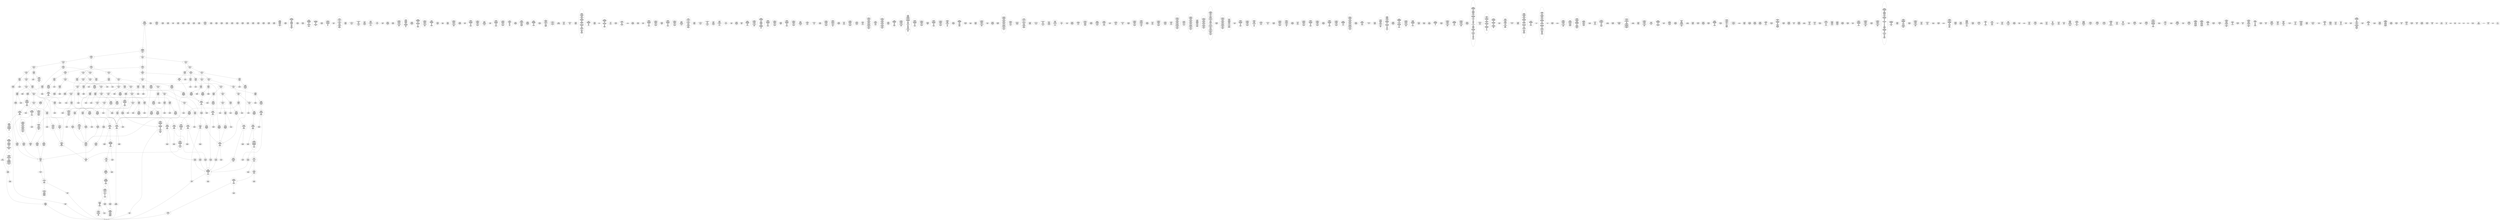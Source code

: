 /* Generated by GvGen v.1.0 (https://www.github.com/stricaud/gvgen) */

digraph G {
compound=true;
   node1 [label="[anywhere]"];
   node2 [label="# 0x0
PUSHX Data
PUSHX Data
MSTORE
PUSHX LogicData
CALLDATASIZE
LT
PUSHX Data
JUMPI
"];
   node3 [label="# 0xd
PUSHX Data
CALLDATALOAD
PUSHX BitData
SHR
PUSHX LogicData
GT
PUSHX Data
JUMPI
"];
   node4 [label="# 0x1e
PUSHX LogicData
GT
PUSHX Data
JUMPI
"];
   node5 [label="# 0x29
PUSHX LogicData
GT
PUSHX Data
JUMPI
"];
   node6 [label="# 0x34
PUSHX LogicData
EQ
PUSHX Data
JUMPI
"];
   node7 [label="# 0x3f
PUSHX LogicData
EQ
PUSHX Data
JUMPI
"];
   node8 [label="# 0x4a
PUSHX LogicData
EQ
PUSHX Data
JUMPI
"];
   node9 [label="# 0x55
PUSHX LogicData
EQ
PUSHX Data
JUMPI
"];
   node10 [label="# 0x60
PUSHX LogicData
EQ
PUSHX Data
JUMPI
"];
   node11 [label="# 0x6b
PUSHX LogicData
EQ
PUSHX Data
JUMPI
"];
   node12 [label="# 0x76
PUSHX Data
REVERT
"];
   node13 [label="# 0x7a
JUMPDEST
PUSHX LogicData
EQ
PUSHX Data
JUMPI
"];
   node14 [label="# 0x86
PUSHX LogicData
EQ
PUSHX Data
JUMPI
"];
   node15 [label="# 0x91
PUSHX LogicData
EQ
PUSHX Data
JUMPI
"];
   node16 [label="# 0x9c
PUSHX LogicData
EQ
PUSHX Data
JUMPI
"];
   node17 [label="# 0xa7
PUSHX LogicData
EQ
PUSHX Data
JUMPI
"];
   node18 [label="# 0xb2
PUSHX Data
REVERT
"];
   node19 [label="# 0xb6
JUMPDEST
PUSHX LogicData
GT
PUSHX Data
JUMPI
"];
   node20 [label="# 0xc2
PUSHX LogicData
EQ
PUSHX Data
JUMPI
"];
   node21 [label="# 0xcd
PUSHX LogicData
EQ
PUSHX Data
JUMPI
"];
   node22 [label="# 0xd8
PUSHX LogicData
EQ
PUSHX Data
JUMPI
"];
   node23 [label="# 0xe3
PUSHX LogicData
EQ
PUSHX Data
JUMPI
"];
   node24 [label="# 0xee
PUSHX LogicData
EQ
PUSHX Data
JUMPI
"];
   node25 [label="# 0xf9
PUSHX Data
REVERT
"];
   node26 [label="# 0xfd
JUMPDEST
PUSHX LogicData
EQ
PUSHX Data
JUMPI
"];
   node27 [label="# 0x109
PUSHX LogicData
EQ
PUSHX Data
JUMPI
"];
   node28 [label="# 0x114
PUSHX LogicData
EQ
PUSHX Data
JUMPI
"];
   node29 [label="# 0x11f
PUSHX LogicData
EQ
PUSHX Data
JUMPI
"];
   node30 [label="# 0x12a
PUSHX LogicData
EQ
PUSHX Data
JUMPI
"];
   node31 [label="# 0x135
PUSHX Data
REVERT
"];
   node32 [label="# 0x139
JUMPDEST
PUSHX LogicData
GT
PUSHX Data
JUMPI
"];
   node33 [label="# 0x145
PUSHX LogicData
GT
PUSHX Data
JUMPI
"];
   node34 [label="# 0x150
PUSHX LogicData
EQ
PUSHX Data
JUMPI
"];
   node35 [label="# 0x15b
PUSHX LogicData
EQ
PUSHX Data
JUMPI
"];
   node36 [label="# 0x166
PUSHX LogicData
EQ
PUSHX Data
JUMPI
"];
   node37 [label="# 0x171
PUSHX LogicData
EQ
PUSHX Data
JUMPI
"];
   node38 [label="# 0x17c
PUSHX LogicData
EQ
PUSHX Data
JUMPI
"];
   node39 [label="# 0x187
PUSHX LogicData
EQ
PUSHX Data
JUMPI
"];
   node40 [label="# 0x192
PUSHX Data
REVERT
"];
   node41 [label="# 0x196
JUMPDEST
PUSHX LogicData
EQ
PUSHX Data
JUMPI
"];
   node42 [label="# 0x1a2
PUSHX LogicData
EQ
PUSHX Data
JUMPI
"];
   node43 [label="# 0x1ad
PUSHX LogicData
EQ
PUSHX Data
JUMPI
"];
   node44 [label="# 0x1b8
PUSHX LogicData
EQ
PUSHX Data
JUMPI
"];
   node45 [label="# 0x1c3
PUSHX LogicData
EQ
PUSHX Data
JUMPI
"];
   node46 [label="# 0x1ce
PUSHX Data
REVERT
"];
   node47 [label="# 0x1d2
JUMPDEST
PUSHX LogicData
GT
PUSHX Data
JUMPI
"];
   node48 [label="# 0x1de
PUSHX LogicData
EQ
PUSHX Data
JUMPI
"];
   node49 [label="# 0x1e9
PUSHX LogicData
EQ
PUSHX Data
JUMPI
"];
   node50 [label="# 0x1f4
PUSHX LogicData
EQ
PUSHX Data
JUMPI
"];
   node51 [label="# 0x1ff
PUSHX LogicData
EQ
PUSHX Data
JUMPI
"];
   node52 [label="# 0x20a
PUSHX LogicData
EQ
PUSHX Data
JUMPI
"];
   node53 [label="# 0x215
PUSHX Data
REVERT
"];
   node54 [label="# 0x219
JUMPDEST
PUSHX LogicData
EQ
PUSHX Data
JUMPI
"];
   node55 [label="# 0x225
PUSHX LogicData
EQ
PUSHX Data
JUMPI
"];
   node56 [label="# 0x230
PUSHX LogicData
EQ
PUSHX Data
JUMPI
"];
   node57 [label="# 0x23b
PUSHX LogicData
EQ
PUSHX Data
JUMPI
"];
   node58 [label="# 0x246
PUSHX LogicData
EQ
PUSHX Data
JUMPI
"];
   node59 [label="# 0x251
JUMPDEST
PUSHX Data
REVERT
"];
   node60 [label="# 0x256
JUMPDEST
CALLVALUE
ISZERO
PUSHX Data
JUMPI
"];
   node61 [label="# 0x25e
PUSHX Data
REVERT
"];
   node62 [label="# 0x262
JUMPDEST
PUSHX Data
PUSHX Data
CALLDATASIZE
PUSHX Data
PUSHX Data
JUMP
"];
   node63 [label="# 0x271
JUMPDEST
PUSHX Data
JUMP
"];
   node64 [label="# 0x276
JUMPDEST
PUSHX MemData
MLOAD
ISZERO
ISZERO
MSTORE
PUSHX ArithData
ADD
"];
   node65 [label="# 0x282
JUMPDEST
PUSHX MemData
MLOAD
SUB
RETURN
"];
   node66 [label="# 0x28b
JUMPDEST
CALLVALUE
ISZERO
PUSHX Data
JUMPI
"];
   node67 [label="# 0x293
PUSHX Data
REVERT
"];
   node68 [label="# 0x297
JUMPDEST
PUSHX Data
PUSHX Data
JUMP
"];
   node69 [label="# 0x2a0
JUMPDEST
PUSHX MemData
MLOAD
PUSHX Data
PUSHX Data
JUMP
"];
   node70 [label="# 0x2ad
JUMPDEST
CALLVALUE
ISZERO
PUSHX Data
JUMPI
"];
   node71 [label="# 0x2b5
PUSHX Data
REVERT
"];
   node72 [label="# 0x2b9
JUMPDEST
PUSHX Data
PUSHX Data
CALLDATASIZE
PUSHX Data
PUSHX Data
JUMP
"];
   node73 [label="# 0x2c8
JUMPDEST
PUSHX Data
JUMP
"];
   node74 [label="# 0x2cd
JUMPDEST
PUSHX MemData
MLOAD
PUSHX ArithData
PUSHX BitData
PUSHX BitData
SHL
SUB
AND
MSTORE
PUSHX ArithData
ADD
PUSHX Data
JUMP
"];
   node75 [label="# 0x2e5
JUMPDEST
CALLVALUE
ISZERO
PUSHX Data
JUMPI
"];
   node76 [label="# 0x2ed
PUSHX Data
REVERT
"];
   node77 [label="# 0x2f1
JUMPDEST
PUSHX Data
PUSHX Data
CALLDATASIZE
PUSHX Data
PUSHX Data
JUMP
"];
   node78 [label="# 0x300
JUMPDEST
PUSHX Data
JUMP
"];
   node79 [label="# 0x305
JUMPDEST
STOP
"];
   node80 [label="# 0x307
JUMPDEST
CALLVALUE
ISZERO
PUSHX Data
JUMPI
"];
   node81 [label="# 0x30f
PUSHX Data
REVERT
"];
   node82 [label="# 0x313
JUMPDEST
PUSHX Data
PUSHX StorData
SLOAD
JUMP
"];
   node83 [label="# 0x31d
JUMPDEST
PUSHX MemData
MLOAD
MSTORE
PUSHX ArithData
ADD
PUSHX Data
JUMP
"];
   node84 [label="# 0x32b
JUMPDEST
CALLVALUE
ISZERO
PUSHX Data
JUMPI
"];
   node85 [label="# 0x333
PUSHX Data
REVERT
"];
   node86 [label="# 0x337
JUMPDEST
PUSHX Data
PUSHX Data
CALLDATASIZE
PUSHX Data
PUSHX Data
JUMP
"];
   node87 [label="# 0x346
JUMPDEST
PUSHX Data
JUMP
"];
   node88 [label="# 0x34b
JUMPDEST
CALLVALUE
ISZERO
PUSHX Data
JUMPI
"];
   node89 [label="# 0x353
PUSHX Data
REVERT
"];
   node90 [label="# 0x357
JUMPDEST
PUSHX Data
PUSHX Data
CALLDATASIZE
PUSHX Data
PUSHX Data
JUMP
"];
   node91 [label="# 0x366
JUMPDEST
PUSHX Data
JUMP
"];
   node92 [label="# 0x36b
JUMPDEST
CALLVALUE
ISZERO
PUSHX Data
JUMPI
"];
   node93 [label="# 0x373
PUSHX Data
REVERT
"];
   node94 [label="# 0x377
JUMPDEST
PUSHX Data
PUSHX StorData
SLOAD
PUSHX StorData
SLOAD
SUB
PUSHX BitData
NOT
ADD
JUMP
"];
   node95 [label="# 0x389
JUMPDEST
CALLVALUE
ISZERO
PUSHX Data
JUMPI
"];
   node96 [label="# 0x391
PUSHX Data
REVERT
"];
   node97 [label="# 0x395
JUMPDEST
PUSHX Data
PUSHX Data
CALLDATASIZE
PUSHX Data
PUSHX Data
JUMP
"];
   node98 [label="# 0x3a4
JUMPDEST
PUSHX Data
JUMP
"];
   node99 [label="# 0x3a9
JUMPDEST
CALLVALUE
ISZERO
PUSHX Data
JUMPI
"];
   node100 [label="# 0x3b1
PUSHX Data
REVERT
"];
   node101 [label="# 0x3b5
JUMPDEST
PUSHX Data
PUSHX StorData
SLOAD
JUMP
"];
   node102 [label="# 0x3bf
JUMPDEST
CALLVALUE
ISZERO
PUSHX Data
JUMPI
"];
   node103 [label="# 0x3c7
PUSHX Data
REVERT
"];
   node104 [label="# 0x3cb
JUMPDEST
PUSHX Data
PUSHX Data
JUMP
"];
   node105 [label="# 0x3d4
JUMPDEST
CALLVALUE
ISZERO
PUSHX Data
JUMPI
"];
   node106 [label="# 0x3dc
PUSHX Data
REVERT
"];
   node107 [label="# 0x3e0
JUMPDEST
PUSHX Data
PUSHX Data
CALLDATASIZE
PUSHX Data
PUSHX Data
JUMP
"];
   node108 [label="# 0x3ef
JUMPDEST
PUSHX Data
JUMP
"];
   node109 [label="# 0x3f4
JUMPDEST
CALLVALUE
ISZERO
PUSHX Data
JUMPI
"];
   node110 [label="# 0x3fc
PUSHX Data
REVERT
"];
   node111 [label="# 0x400
JUMPDEST
PUSHX Data
PUSHX Data
CALLDATASIZE
PUSHX Data
PUSHX Data
JUMP
"];
   node112 [label="# 0x40f
JUMPDEST
PUSHX Data
JUMP
"];
   node113 [label="# 0x414
JUMPDEST
PUSHX MemData
MLOAD
PUSHX Data
PUSHX Data
JUMP
"];
   node114 [label="# 0x421
JUMPDEST
CALLVALUE
ISZERO
PUSHX Data
JUMPI
"];
   node115 [label="# 0x429
PUSHX Data
REVERT
"];
   node116 [label="# 0x42d
JUMPDEST
PUSHX Data
PUSHX Data
CALLDATASIZE
PUSHX Data
PUSHX Data
JUMP
"];
   node117 [label="# 0x43c
JUMPDEST
PUSHX Data
JUMP
"];
   node118 [label="# 0x441
JUMPDEST
CALLVALUE
ISZERO
PUSHX Data
JUMPI
"];
   node119 [label="# 0x449
PUSHX Data
REVERT
"];
   node120 [label="# 0x44d
JUMPDEST
PUSHX Data
PUSHX Data
CALLDATASIZE
PUSHX Data
PUSHX Data
JUMP
"];
   node121 [label="# 0x45c
JUMPDEST
PUSHX Data
JUMP
"];
   node122 [label="# 0x461
JUMPDEST
CALLVALUE
ISZERO
PUSHX Data
JUMPI
"];
   node123 [label="# 0x469
PUSHX Data
REVERT
"];
   node124 [label="# 0x46d
JUMPDEST
PUSHX StorData
SLOAD
PUSHX Data
PUSHX Data
DIV
PUSHX BitData
AND
JUMP
"];
   node125 [label="# 0x481
JUMPDEST
CALLVALUE
ISZERO
PUSHX Data
JUMPI
"];
   node126 [label="# 0x489
PUSHX Data
REVERT
"];
   node127 [label="# 0x48d
JUMPDEST
PUSHX Data
PUSHX Data
JUMP
"];
   node128 [label="# 0x496
JUMPDEST
CALLVALUE
ISZERO
PUSHX Data
JUMPI
"];
   node129 [label="# 0x49e
PUSHX Data
REVERT
"];
   node130 [label="# 0x4a2
JUMPDEST
PUSHX StorData
SLOAD
PUSHX Data
PUSHX BitData
AND
JUMP
"];
   node131 [label="# 0x4b0
JUMPDEST
CALLVALUE
ISZERO
PUSHX Data
JUMPI
"];
   node132 [label="# 0x4b8
PUSHX Data
REVERT
"];
   node133 [label="# 0x4bc
JUMPDEST
PUSHX Data
PUSHX Data
JUMP
"];
   node134 [label="# 0x4c5
JUMPDEST
CALLVALUE
ISZERO
PUSHX Data
JUMPI
"];
   node135 [label="# 0x4cd
PUSHX Data
REVERT
"];
   node136 [label="# 0x4d1
JUMPDEST
PUSHX Data
PUSHX Data
CALLDATASIZE
PUSHX Data
PUSHX Data
JUMP
"];
   node137 [label="# 0x4e0
JUMPDEST
PUSHX Data
JUMP
"];
   node138 [label="# 0x4e5
JUMPDEST
CALLVALUE
ISZERO
PUSHX Data
JUMPI
"];
   node139 [label="# 0x4ed
PUSHX Data
REVERT
"];
   node140 [label="# 0x4f1
JUMPDEST
PUSHX StorData
SLOAD
PUSHX Data
PUSHX Data
DIV
PUSHX BitData
AND
JUMP
"];
   node141 [label="# 0x504
JUMPDEST
CALLVALUE
ISZERO
PUSHX Data
JUMPI
"];
   node142 [label="# 0x50c
PUSHX Data
REVERT
"];
   node143 [label="# 0x510
JUMPDEST
PUSHX Data
PUSHX Data
CALLDATASIZE
PUSHX Data
PUSHX Data
JUMP
"];
   node144 [label="# 0x51f
JUMPDEST
PUSHX Data
JUMP
"];
   node145 [label="# 0x524
JUMPDEST
CALLVALUE
ISZERO
PUSHX Data
JUMPI
"];
   node146 [label="# 0x52c
PUSHX Data
REVERT
"];
   node147 [label="# 0x530
JUMPDEST
PUSHX Data
PUSHX Data
JUMP
"];
   node148 [label="# 0x539
JUMPDEST
CALLVALUE
ISZERO
PUSHX Data
JUMPI
"];
   node149 [label="# 0x541
PUSHX Data
REVERT
"];
   node150 [label="# 0x545
JUMPDEST
PUSHX Data
PUSHX Data
CALLDATASIZE
PUSHX Data
PUSHX Data
JUMP
"];
   node151 [label="# 0x554
JUMPDEST
PUSHX Data
JUMP
"];
   node152 [label="# 0x559
JUMPDEST
CALLVALUE
ISZERO
PUSHX Data
JUMPI
"];
   node153 [label="# 0x561
PUSHX Data
REVERT
"];
   node154 [label="# 0x565
JUMPDEST
PUSHX Data
PUSHX Data
CALLDATASIZE
PUSHX Data
PUSHX Data
JUMP
"];
   node155 [label="# 0x574
JUMPDEST
PUSHX Data
JUMP
"];
   node156 [label="# 0x579
JUMPDEST
CALLVALUE
ISZERO
PUSHX Data
JUMPI
"];
   node157 [label="# 0x581
PUSHX Data
REVERT
"];
   node158 [label="# 0x585
JUMPDEST
PUSHX StorData
SLOAD
PUSHX ArithData
PUSHX BitData
PUSHX BitData
SHL
SUB
AND
PUSHX Data
JUMP
"];
   node159 [label="# 0x597
JUMPDEST
CALLVALUE
ISZERO
PUSHX Data
JUMPI
"];
   node160 [label="# 0x59f
PUSHX Data
REVERT
"];
   node161 [label="# 0x5a3
JUMPDEST
PUSHX Data
PUSHX StorData
SLOAD
JUMP
"];
   node162 [label="# 0x5ad
JUMPDEST
CALLVALUE
ISZERO
PUSHX Data
JUMPI
"];
   node163 [label="# 0x5b5
PUSHX Data
REVERT
"];
   node164 [label="# 0x5b9
JUMPDEST
PUSHX Data
PUSHX Data
JUMP
"];
   node165 [label="# 0x5c2
JUMPDEST
PUSHX Data
PUSHX Data
CALLDATASIZE
PUSHX Data
PUSHX Data
JUMP
"];
   node166 [label="# 0x5d0
JUMPDEST
PUSHX Data
JUMP
"];
   node167 [label="# 0x5d5
JUMPDEST
CALLVALUE
ISZERO
PUSHX Data
JUMPI
"];
   node168 [label="# 0x5dd
PUSHX Data
REVERT
"];
   node169 [label="# 0x5e1
JUMPDEST
PUSHX Data
PUSHX Data
CALLDATASIZE
PUSHX Data
PUSHX Data
JUMP
"];
   node170 [label="# 0x5f0
JUMPDEST
PUSHX Data
JUMP
"];
   node171 [label="# 0x5f5
JUMPDEST
CALLVALUE
ISZERO
PUSHX Data
JUMPI
"];
   node172 [label="# 0x5fd
PUSHX Data
REVERT
"];
   node173 [label="# 0x601
JUMPDEST
PUSHX Data
PUSHX Data
JUMP
"];
   node174 [label="# 0x60a
JUMPDEST
CALLVALUE
ISZERO
PUSHX Data
JUMPI
"];
   node175 [label="# 0x612
PUSHX Data
REVERT
"];
   node176 [label="# 0x616
JUMPDEST
PUSHX Data
PUSHX Data
CALLDATASIZE
PUSHX Data
PUSHX Data
JUMP
"];
   node177 [label="# 0x625
JUMPDEST
PUSHX Data
JUMP
"];
   node178 [label="# 0x62a
JUMPDEST
CALLVALUE
ISZERO
PUSHX Data
JUMPI
"];
   node179 [label="# 0x632
PUSHX Data
REVERT
"];
   node180 [label="# 0x636
JUMPDEST
PUSHX Data
PUSHX Data
CALLDATASIZE
PUSHX Data
PUSHX Data
JUMP
"];
   node181 [label="# 0x645
JUMPDEST
PUSHX Data
JUMP
"];
   node182 [label="# 0x64a
JUMPDEST
CALLVALUE
ISZERO
PUSHX Data
JUMPI
"];
   node183 [label="# 0x652
PUSHX Data
REVERT
"];
   node184 [label="# 0x656
JUMPDEST
PUSHX Data
PUSHX Data
CALLDATASIZE
PUSHX Data
PUSHX Data
JUMP
"];
   node185 [label="# 0x665
JUMPDEST
PUSHX Data
JUMP
"];
   node186 [label="# 0x66a
JUMPDEST
CALLVALUE
ISZERO
PUSHX Data
JUMPI
"];
   node187 [label="# 0x672
PUSHX Data
REVERT
"];
   node188 [label="# 0x676
JUMPDEST
PUSHX Data
PUSHX Data
CALLDATASIZE
PUSHX Data
PUSHX Data
JUMP
"];
   node189 [label="# 0x685
JUMPDEST
PUSHX Data
JUMP
"];
   node190 [label="# 0x68a
JUMPDEST
PUSHX Data
PUSHX Data
CALLDATASIZE
PUSHX Data
PUSHX Data
JUMP
"];
   node191 [label="# 0x698
JUMPDEST
PUSHX Data
JUMP
"];
   node192 [label="# 0x69d
JUMPDEST
CALLVALUE
ISZERO
PUSHX Data
JUMPI
"];
   node193 [label="# 0x6a5
PUSHX Data
REVERT
"];
   node194 [label="# 0x6a9
JUMPDEST
PUSHX Data
PUSHX StorData
SLOAD
JUMP
"];
   node195 [label="# 0x6b3
JUMPDEST
CALLVALUE
ISZERO
PUSHX Data
JUMPI
"];
   node196 [label="# 0x6bb
PUSHX Data
REVERT
"];
   node197 [label="# 0x6bf
JUMPDEST
PUSHX Data
PUSHX Data
CALLDATASIZE
PUSHX Data
PUSHX Data
JUMP
"];
   node198 [label="# 0x6ce
JUMPDEST
PUSHX Data
PUSHX Data
MSTORE
PUSHX Data
MSTORE
PUSHX Data
SHA3
SLOAD
PUSHX BitData
AND
JUMP
"];
   node199 [label="# 0x6e3
JUMPDEST
CALLVALUE
ISZERO
PUSHX Data
JUMPI
"];
   node200 [label="# 0x6eb
PUSHX Data
REVERT
"];
   node201 [label="# 0x6ef
JUMPDEST
PUSHX Data
PUSHX Data
CALLDATASIZE
PUSHX Data
PUSHX Data
JUMP
"];
   node202 [label="# 0x6fe
JUMPDEST
PUSHX Data
JUMP
"];
   node203 [label="# 0x703
JUMPDEST
CALLVALUE
ISZERO
PUSHX Data
JUMPI
"];
   node204 [label="# 0x70b
PUSHX Data
REVERT
"];
   node205 [label="# 0x70f
JUMPDEST
PUSHX Data
PUSHX Data
CALLDATASIZE
PUSHX Data
PUSHX Data
JUMP
"];
   node206 [label="# 0x71e
JUMPDEST
PUSHX ArithData
PUSHX BitData
PUSHX BitData
SHL
SUB
AND
PUSHX Data
MSTORE
PUSHX Data
PUSHX Data
MSTORE
PUSHX Data
SHA3
AND
MSTORE
MSTORE
SHA3
SLOAD
PUSHX BitData
AND
JUMP
"];
   node207 [label="# 0x74c
JUMPDEST
CALLVALUE
ISZERO
PUSHX Data
JUMPI
"];
   node208 [label="# 0x754
PUSHX Data
REVERT
"];
   node209 [label="# 0x758
JUMPDEST
PUSHX Data
PUSHX Data
CALLDATASIZE
PUSHX Data
PUSHX Data
JUMP
"];
   node210 [label="# 0x767
JUMPDEST
PUSHX Data
JUMP
"];
   node211 [label="# 0x76c
JUMPDEST
CALLVALUE
ISZERO
PUSHX Data
JUMPI
"];
   node212 [label="# 0x774
PUSHX Data
REVERT
"];
   node213 [label="# 0x778
JUMPDEST
PUSHX Data
PUSHX Data
CALLDATASIZE
PUSHX Data
PUSHX Data
JUMP
"];
   node214 [label="# 0x787
JUMPDEST
PUSHX Data
JUMP
"];
   node215 [label="# 0x78c
JUMPDEST
PUSHX Data
PUSHX ArithData
PUSHX BitData
PUSHX BitData
SHL
SUB
NOT
AND
PUSHX BitData
PUSHX BitData
SHL
EQ
PUSHX Data
JUMPI
"];
   node216 [label="# 0x7a8
PUSHX ArithData
PUSHX BitData
PUSHX BitData
SHL
SUB
NOT
AND
PUSHX BitData
PUSHX BitData
SHL
EQ
"];
   node217 [label="# 0x7bd
JUMPDEST
PUSHX Data
JUMPI
"];
   node218 [label="# 0x7c3
PUSHX BitData
PUSHX BitData
SHL
PUSHX ArithData
PUSHX BitData
PUSHX BitData
SHL
SUB
NOT
AND
EQ
"];
   node219 [label="# 0x7d8
JUMPDEST
JUMP
"];
   node220 [label="# 0x7de
JUMPDEST
PUSHX Data
PUSHX StorData
SLOAD
PUSHX Data
PUSHX Data
JUMP
"];
   node221 [label="# 0x7ed
JUMPDEST
PUSHX ArithData
ADD
PUSHX ArithData
DIV
MUL
PUSHX ArithData
ADD
PUSHX MemData
MLOAD
ADD
PUSHX Data
MSTORE
MSTORE
PUSHX ArithData
ADD
SLOAD
PUSHX Data
PUSHX Data
JUMP
"];
   node222 [label="# 0x819
JUMPDEST
ISZERO
PUSHX Data
JUMPI
"];
   node223 [label="# 0x820
PUSHX LogicData
LT
PUSHX Data
JUMPI
"];
   node224 [label="# 0x828
PUSHX ArithData
SLOAD
DIV
MUL
MSTORE
PUSHX ArithData
ADD
PUSHX Data
JUMP
"];
   node225 [label="# 0x83b
JUMPDEST
ADD
PUSHX Data
MSTORE
PUSHX Data
PUSHX Data
SHA3
"];
   node226 [label="# 0x849
JUMPDEST
SLOAD
MSTORE
PUSHX ArithData
ADD
PUSHX ArithData
ADD
GT
PUSHX Data
JUMPI
"];
   node227 [label="# 0x85d
SUB
PUSHX BitData
AND
ADD
"];
   node228 [label="# 0x866
JUMPDEST
JUMP
"];
   node229 [label="# 0x870
JUMPDEST
PUSHX Data
PUSHX Data
PUSHX Data
JUMP
"];
   node230 [label="# 0x87b
JUMPDEST
PUSHX Data
JUMPI
"];
   node231 [label="# 0x880
PUSHX MemData
MLOAD
PUSHX BitData
PUSHX BitData
SHL
MSTORE
PUSHX ArithData
ADD
PUSHX MemData
MLOAD
SUB
REVERT
"];
   node232 [label="# 0x898
JUMPDEST
PUSHX Data
MSTORE
PUSHX Data
PUSHX Data
MSTORE
PUSHX Data
SHA3
SLOAD
PUSHX ArithData
PUSHX BitData
PUSHX BitData
SHL
SUB
AND
JUMP
"];
   node233 [label="# 0x8b4
JUMPDEST
PUSHX Data
PUSHX Data
PUSHX Data
JUMP
"];
   node234 [label="# 0x8bf
JUMPDEST
PUSHX ArithData
PUSHX BitData
PUSHX BitData
SHL
SUB
AND
PUSHX ArithData
PUSHX BitData
PUSHX BitData
SHL
SUB
AND
EQ
ISZERO
PUSHX Data
JUMPI
"];
   node235 [label="# 0x8dc
PUSHX MemData
MLOAD
PUSHX BitData
PUSHX BitData
SHL
MSTORE
PUSHX ArithData
ADD
PUSHX MemData
MLOAD
SUB
REVERT
"];
   node236 [label="# 0x8f4
JUMPDEST
CALLER
PUSHX ArithData
PUSHX BitData
PUSHX BitData
SHL
SUB
AND
EQ
ISZERO
PUSHX Data
JUMPI
"];
   node237 [label="# 0x908
PUSHX Data
CALLER
PUSHX Data
JUMP
"];
   node238 [label="# 0x912
JUMPDEST
ISZERO
"];
   node239 [label="# 0x914
JUMPDEST
ISZERO
PUSHX Data
JUMPI
"];
   node240 [label="# 0x91a
PUSHX MemData
MLOAD
PUSHX BitData
PUSHX BitData
SHL
MSTORE
PUSHX ArithData
ADD
PUSHX MemData
MLOAD
SUB
REVERT
"];
   node241 [label="# 0x932
JUMPDEST
PUSHX Data
PUSHX Data
JUMP
"];
   node242 [label="# 0x93d
JUMPDEST
JUMP
"];
   node243 [label="# 0x942
JUMPDEST
PUSHX StorData
SLOAD
PUSHX ArithData
PUSHX BitData
PUSHX BitData
SHL
SUB
AND
CALLER
EQ
PUSHX Data
JUMPI
"];
   node244 [label="# 0x955
PUSHX MemData
MLOAD
PUSHX BitData
PUSHX BitData
SHL
MSTORE
PUSHX ArithData
ADD
PUSHX Data
PUSHX Data
JUMP
"];
   node245 [label="# 0x96c
JUMPDEST
PUSHX MemData
MLOAD
SUB
REVERT
"];
   node246 [label="# 0x975
JUMPDEST
MLOAD
PUSHX Data
PUSHX Data
PUSHX ArithData
ADD
PUSHX Data
JUMP
"];
   node247 [label="# 0x988
JUMPDEST
JUMP
"];
   node248 [label="# 0x98c
JUMPDEST
PUSHX StorData
SLOAD
PUSHX ArithData
PUSHX BitData
PUSHX BitData
SHL
SUB
AND
CALLER
EQ
PUSHX Data
JUMPI
"];
   node249 [label="# 0x99f
PUSHX MemData
MLOAD
PUSHX BitData
PUSHX BitData
SHL
MSTORE
PUSHX ArithData
ADD
PUSHX Data
PUSHX Data
JUMP
"];
   node250 [label="# 0x9b6
JUMPDEST
PUSHX StorData
SLOAD
PUSHX BitData
NOT
AND
ISZERO
ISZERO
OR
SSTORE
JUMP
"];
   node251 [label="# 0x9c9
JUMPDEST
PUSHX Data
PUSHX Data
JUMP
"];
   node252 [label="# 0x9d4
JUMPDEST
PUSHX StorData
SLOAD
PUSHX ArithData
PUSHX BitData
PUSHX BitData
SHL
SUB
AND
CALLER
EQ
PUSHX Data
JUMPI
"];
   node253 [label="# 0x9e7
PUSHX MemData
MLOAD
PUSHX BitData
PUSHX BitData
SHL
MSTORE
PUSHX ArithData
ADD
PUSHX Data
PUSHX Data
JUMP
"];
   node254 [label="# 0x9fe
JUMPDEST
PUSHX LogicData
PUSHX StorData
SLOAD
EQ
ISZERO
PUSHX Data
JUMPI
"];
   node255 [label="# 0xa0a
PUSHX MemData
MLOAD
PUSHX BitData
PUSHX BitData
SHL
MSTORE
PUSHX Data
PUSHX ArithData
ADD
MSTORE
PUSHX Data
PUSHX ArithData
ADD
MSTORE
PUSHX Data
PUSHX ArithData
ADD
MSTORE
PUSHX ArithData
ADD
PUSHX Data
JUMP
"];
   node256 [label="# 0xa51
JUMPDEST
PUSHX Data
PUSHX Data
SSTORE
PUSHX Data
PUSHX Data
PUSHX StorData
SLOAD
PUSHX ArithData
PUSHX BitData
PUSHX BitData
SHL
SUB
AND
JUMP
"];
   node257 [label="# 0xa6a
JUMPDEST
PUSHX ArithData
PUSHX BitData
PUSHX BitData
SHL
SUB
AND
SELFBALANCE
PUSHX MemData
MLOAD
PUSHX Data
PUSHX MemData
MLOAD
SUB
GAS
CALL
RETURNDATASIZE
PUSHX LogicData
EQ
PUSHX Data
JUMPI
"];
   node258 [label="# 0xa93
PUSHX MemData
MLOAD
PUSHX BitData
NOT
PUSHX ArithData
RETURNDATASIZE
ADD
AND
ADD
PUSHX Data
MSTORE
RETURNDATASIZE
MSTORE
RETURNDATASIZE
PUSHX Data
PUSHX ArithData
ADD
RETURNDATACOPY
PUSHX Data
JUMP
"];
   node259 [label="# 0xab4
JUMPDEST
PUSHX Data
"];
   node260 [label="# 0xab9
JUMPDEST
PUSHX Data
JUMPI
"];
   node261 [label="# 0xac3
PUSHX Data
REVERT
"];
   node262 [label="# 0xac7
JUMPDEST
PUSHX Data
PUSHX Data
SSTORE
JUMP
"];
   node263 [label="# 0xacf
JUMPDEST
PUSHX Data
PUSHX MemData
MLOAD
PUSHX ArithData
ADD
PUSHX Data
MSTORE
PUSHX Data
MSTORE
PUSHX Data
JUMP
"];
   node264 [label="# 0xaea
JUMPDEST
PUSHX Data
PUSHX Data
PUSHX Data
PUSHX Data
JUMP
"];
   node265 [label="# 0xaf7
JUMPDEST
PUSHX Data
PUSHX ArithData
PUSHX BitData
PUSHX BitData
SHL
SUB
GT
ISZERO
PUSHX Data
JUMPI
"];
   node266 [label="# 0xb0c
PUSHX Data
PUSHX Data
JUMP
"];
   node267 [label="# 0xb13
JUMPDEST
PUSHX MemData
MLOAD
MSTORE
PUSHX ArithData
MUL
PUSHX ArithData
ADD
ADD
PUSHX Data
MSTORE
ISZERO
PUSHX Data
JUMPI
"];
   node268 [label="# 0xb2d
PUSHX ArithData
ADD
PUSHX ArithData
MUL
CALLDATASIZE
CALLDATACOPY
ADD
"];
   node269 [label="# 0xb3c
JUMPDEST
PUSHX Data
PUSHX Data
"];
   node270 [label="# 0xb45
JUMPDEST
LT
ISZERO
PUSHX Data
JUMPI
"];
   node271 [label="# 0xb4f
PUSHX StorData
SLOAD
GT
ISZERO
"];
   node272 [label="# 0xb56
JUMPDEST
ISZERO
PUSHX Data
JUMPI
"];
   node273 [label="# 0xb5c
PUSHX Data
MSTORE
PUSHX Data
PUSHX ArithData
MSTORE
PUSHX Data
SHA3
MLOAD
PUSHX ArithData
ADD
MSTORE
SLOAD
PUSHX ArithData
PUSHX BitData
PUSHX BitData
SHL
SUB
AND
MSTORE
PUSHX BitData
PUSHX BitData
SHL
DIV
PUSHX ArithData
PUSHX BitData
PUSHX BitData
SHL
SUB
AND
ADD
MSTORE
PUSHX BitData
PUSHX BitData
SHL
DIV
PUSHX BitData
AND
ISZERO
ISZERO
ADD
MSTORE
PUSHX Data
JUMPI
"];
   node274 [label="# 0xbb5
MLOAD
PUSHX ArithData
PUSHX BitData
PUSHX BitData
SHL
SUB
AND
ISZERO
ISZERO
"];
   node275 [label="# 0xbc3
JUMPDEST
ISZERO
PUSHX Data
JUMPI
"];
   node276 [label="# 0xbc9
MLOAD
"];
   node277 [label="# 0xbcd
JUMPDEST
PUSHX ArithData
PUSHX BitData
PUSHX BitData
SHL
SUB
AND
PUSHX ArithData
PUSHX BitData
PUSHX BitData
SHL
SUB
AND
EQ
ISZERO
PUSHX Data
JUMPI
"];
   node278 [label="# 0xbe8
MLOAD
LT
PUSHX Data
JUMPI
"];
   node279 [label="# 0xbf3
PUSHX Data
PUSHX Data
JUMP
"];
   node280 [label="# 0xbfa
JUMPDEST
PUSHX ArithData
MUL
ADD
ADD
MSTORE
PUSHX Data
PUSHX Data
JUMP
"];
   node281 [label="# 0xc0f
JUMPDEST
"];
   node282 [label="# 0xc13
JUMPDEST
PUSHX Data
PUSHX Data
JUMP
"];
   node283 [label="# 0xc1d
JUMPDEST
PUSHX Data
JUMP
"];
   node284 [label="# 0xc26
JUMPDEST
JUMP
"];
   node285 [label="# 0xc31
JUMPDEST
PUSHX StorData
SLOAD
PUSHX ArithData
PUSHX BitData
PUSHX BitData
SHL
SUB
AND
CALLER
EQ
PUSHX Data
JUMPI
"];
   node286 [label="# 0xc44
PUSHX MemData
MLOAD
PUSHX BitData
PUSHX BitData
SHL
MSTORE
PUSHX ArithData
ADD
PUSHX Data
PUSHX Data
JUMP
"];
   node287 [label="# 0xc5b
JUMPDEST
PUSHX Data
SSTORE
JUMP
"];
   node288 [label="# 0xc60
JUMPDEST
PUSHX StorData
SLOAD
PUSHX ArithData
PUSHX BitData
PUSHX BitData
SHL
SUB
AND
CALLER
EQ
PUSHX Data
JUMPI
"];
   node289 [label="# 0xc73
PUSHX MemData
MLOAD
PUSHX BitData
PUSHX BitData
SHL
MSTORE
PUSHX ArithData
ADD
PUSHX Data
PUSHX Data
JUMP
"];
   node290 [label="# 0xc8a
JUMPDEST
MLOAD
PUSHX Data
PUSHX Data
PUSHX ArithData
ADD
PUSHX Data
JUMP
"];
   node291 [label="# 0xc9d
JUMPDEST
PUSHX StorData
SLOAD
PUSHX Data
PUSHX Data
JUMP
"];
   node292 [label="# 0xcaa
JUMPDEST
PUSHX ArithData
ADD
PUSHX ArithData
DIV
MUL
PUSHX ArithData
ADD
PUSHX MemData
MLOAD
ADD
PUSHX Data
MSTORE
MSTORE
PUSHX ArithData
ADD
SLOAD
PUSHX Data
PUSHX Data
JUMP
"];
   node293 [label="# 0xcd6
JUMPDEST
ISZERO
PUSHX Data
JUMPI
"];
   node294 [label="# 0xcdd
PUSHX LogicData
LT
PUSHX Data
JUMPI
"];
   node295 [label="# 0xce5
PUSHX ArithData
SLOAD
DIV
MUL
MSTORE
PUSHX ArithData
ADD
PUSHX Data
JUMP
"];
   node296 [label="# 0xcf8
JUMPDEST
ADD
PUSHX Data
MSTORE
PUSHX Data
PUSHX Data
SHA3
"];
   node297 [label="# 0xd06
JUMPDEST
SLOAD
MSTORE
PUSHX ArithData
ADD
PUSHX ArithData
ADD
GT
PUSHX Data
JUMPI
"];
   node298 [label="# 0xd1a
SUB
PUSHX BitData
AND
ADD
"];
   node299 [label="# 0xd23
JUMPDEST
JUMP
"];
   node300 [label="# 0xd2b
JUMPDEST
PUSHX StorData
SLOAD
PUSHX Data
PUSHX Data
JUMP
"];
   node301 [label="# 0xd38
JUMPDEST
PUSHX Data
PUSHX Data
PUSHX Data
JUMP
"];
   node302 [label="# 0xd43
JUMPDEST
MLOAD
JUMP
"];
   node303 [label="# 0xd4a
JUMPDEST
PUSHX Data
PUSHX ArithData
PUSHX BitData
PUSHX BitData
SHL
SUB
AND
PUSHX Data
JUMPI
"];
   node304 [label="# 0xd5b
PUSHX MemData
MLOAD
PUSHX BitData
PUSHX BitData
SHL
MSTORE
PUSHX ArithData
ADD
PUSHX MemData
MLOAD
SUB
REVERT
"];
   node305 [label="# 0xd73
JUMPDEST
PUSHX ArithData
PUSHX BitData
PUSHX BitData
SHL
SUB
AND
PUSHX Data
MSTORE
PUSHX Data
PUSHX Data
MSTORE
PUSHX Data
SHA3
SLOAD
PUSHX ArithData
PUSHX BitData
PUSHX BitData
SHL
SUB
AND
JUMP
"];
   node306 [label="# 0xd98
JUMPDEST
PUSHX StorData
SLOAD
PUSHX ArithData
PUSHX BitData
PUSHX BitData
SHL
SUB
AND
CALLER
EQ
PUSHX Data
JUMPI
"];
   node307 [label="# 0xdab
PUSHX MemData
MLOAD
PUSHX BitData
PUSHX BitData
SHL
MSTORE
PUSHX ArithData
ADD
PUSHX Data
PUSHX Data
JUMP
"];
   node308 [label="# 0xdc2
JUMPDEST
PUSHX Data
PUSHX Data
PUSHX Data
JUMP
"];
   node309 [label="# 0xdcc
JUMPDEST
JUMP
"];
   node310 [label="# 0xdce
JUMPDEST
PUSHX StorData
SLOAD
PUSHX ArithData
PUSHX BitData
PUSHX BitData
SHL
SUB
AND
CALLER
EQ
PUSHX Data
JUMPI
"];
   node311 [label="# 0xde1
PUSHX MemData
MLOAD
PUSHX BitData
PUSHX BitData
SHL
MSTORE
PUSHX ArithData
ADD
PUSHX Data
PUSHX Data
JUMP
"];
   node312 [label="# 0xdf8
JUMPDEST
PUSHX Data
SSTORE
JUMP
"];
   node313 [label="# 0xdfd
JUMPDEST
PUSHX StorData
SLOAD
PUSHX ArithData
PUSHX BitData
PUSHX BitData
SHL
SUB
AND
CALLER
EQ
PUSHX Data
JUMPI
"];
   node314 [label="# 0xe10
PUSHX MemData
MLOAD
PUSHX BitData
PUSHX BitData
SHL
MSTORE
PUSHX ArithData
ADD
PUSHX Data
PUSHX Data
JUMP
"];
   node315 [label="# 0xe27
JUMPDEST
MLOAD
PUSHX Data
PUSHX Data
PUSHX ArithData
ADD
PUSHX Data
JUMP
"];
   node316 [label="# 0xe3a
JUMPDEST
PUSHX Data
PUSHX StorData
SLOAD
PUSHX Data
PUSHX Data
JUMP
"];
   node317 [label="# 0xe49
JUMPDEST
PUSHX LogicData
GT
ISZERO
PUSHX Data
JUMPI
"];
   node318 [label="# 0xe55
PUSHX StorData
SLOAD
GT
ISZERO
"];
   node319 [label="# 0xe5c
JUMPDEST
PUSHX Data
JUMPI
"];
   node320 [label="# 0xe61
PUSHX MemData
MLOAD
PUSHX BitData
PUSHX BitData
SHL
MSTORE
PUSHX ArithData
ADD
PUSHX Data
PUSHX Data
JUMP
"];
   node321 [label="# 0xe78
JUMPDEST
PUSHX StorData
SLOAD
PUSHX Data
PUSHX StorData
SLOAD
PUSHX StorData
SLOAD
SUB
PUSHX BitData
NOT
ADD
JUMP
"];
   node322 [label="# 0xe8d
JUMPDEST
PUSHX Data
PUSHX Data
JUMP
"];
   node323 [label="# 0xe97
JUMPDEST
GT
ISZERO
PUSHX Data
JUMPI
"];
   node324 [label="# 0xe9e
PUSHX MemData
MLOAD
PUSHX BitData
PUSHX BitData
SHL
MSTORE
PUSHX ArithData
ADD
PUSHX Data
PUSHX Data
JUMP
"];
   node325 [label="# 0xeb5
JUMPDEST
PUSHX StorData
SLOAD
PUSHX Data
PUSHX Data
JUMP
"];
   node326 [label="# 0xec4
JUMPDEST
CALLVALUE
LT
ISZERO
PUSHX Data
JUMPI
"];
   node327 [label="# 0xecc
PUSHX MemData
MLOAD
PUSHX BitData
PUSHX BitData
SHL
MSTORE
PUSHX Data
PUSHX ArithData
ADD
MSTORE
PUSHX Data
PUSHX ArithData
ADD
MSTORE
PUSHX BitData
PUSHX BitData
SHL
PUSHX ArithData
ADD
MSTORE
PUSHX ArithData
ADD
PUSHX Data
JUMP
"];
   node328 [label="# 0xf09
JUMPDEST
PUSHX StorData
SLOAD
PUSHX BitData
AND
ISZERO
PUSHX Data
JUMPI
"];
   node329 [label="# 0xf15
PUSHX MemData
MLOAD
PUSHX BitData
PUSHX BitData
SHL
MSTORE
PUSHX Data
PUSHX ArithData
ADD
MSTORE
PUSHX Data
PUSHX ArithData
ADD
MSTORE
PUSHX Data
PUSHX ArithData
ADD
MSTORE
PUSHX ArithData
ADD
PUSHX Data
JUMP
"];
   node330 [label="# 0xf5c
JUMPDEST
PUSHX Data
CALLER
PUSHX Data
JUMP
"];
   node331 [label="# 0xf66
JUMPDEST
PUSHX ArithData
PUSHX BitData
PUSHX BitData
SHL
SUB
AND
CALLER
EQ
ISZERO
PUSHX Data
JUMPI
"];
   node332 [label="# 0xf78
PUSHX MemData
MLOAD
PUSHX BitData
PUSHX BitData
SHL
MSTORE
PUSHX ArithData
ADD
PUSHX MemData
MLOAD
SUB
REVERT
"];
   node333 [label="# 0xf90
JUMPDEST
CALLER
PUSHX Data
MSTORE
PUSHX Data
PUSHX ArithData
MSTORE
PUSHX MemData
SHA3
PUSHX ArithData
PUSHX BitData
PUSHX BitData
SHL
SUB
AND
MSTORE
MSTORE
SHA3
SLOAD
PUSHX BitData
NOT
AND
ISZERO
ISZERO
OR
SSTORE
MLOAD
MSTORE
PUSHX Data
ADD
PUSHX MemData
MLOAD
SUB
LOGX
JUMP
"];
   node334 [label="# 0xffc
JUMPDEST
PUSHX StorData
SLOAD
PUSHX Data
PUSHX Data
JUMP
"];
   node335 [label="# 0x1009
JUMPDEST
PUSHX StorData
SLOAD
PUSHX ArithData
PUSHX BitData
PUSHX BitData
SHL
SUB
AND
CALLER
EQ
PUSHX Data
JUMPI
"];
   node336 [label="# 0x101c
PUSHX MemData
MLOAD
PUSHX BitData
PUSHX BitData
SHL
MSTORE
PUSHX ArithData
ADD
PUSHX Data
PUSHX Data
JUMP
"];
   node337 [label="# 0x1033
JUMPDEST
PUSHX Data
SSTORE
JUMP
"];
   node338 [label="# 0x1038
JUMPDEST
PUSHX StorData
SLOAD
PUSHX ArithData
PUSHX BitData
PUSHX BitData
SHL
SUB
AND
CALLER
EQ
PUSHX Data
JUMPI
"];
   node339 [label="# 0x104b
PUSHX MemData
MLOAD
PUSHX BitData
PUSHX BitData
SHL
MSTORE
PUSHX ArithData
ADD
PUSHX Data
PUSHX Data
JUMP
"];
   node340 [label="# 0x1062
JUMPDEST
PUSHX StorData
SLOAD
ISZERO
ISZERO
PUSHX ArithData
MUL
PUSHX BitData
NOT
AND
OR
SSTORE
JUMP
"];
   node341 [label="# 0x107c
JUMPDEST
PUSHX Data
PUSHX Data
JUMP
"];
   node342 [label="# 0x1087
JUMPDEST
PUSHX ArithData
PUSHX BitData
PUSHX BitData
SHL
SUB
AND
EXTCODESIZE
ISZERO
ISZERO
ISZERO
PUSHX Data
JUMPI
"];
   node343 [label="# 0x109b
PUSHX Data
PUSHX Data
JUMP
"];
   node344 [label="# 0x10a7
JUMPDEST
ISZERO
"];
   node345 [label="# 0x10a9
JUMPDEST
ISZERO
PUSHX Data
JUMPI
"];
   node346 [label="# 0x10af
PUSHX MemData
MLOAD
PUSHX BitData
PUSHX BitData
SHL
MSTORE
PUSHX ArithData
ADD
PUSHX MemData
MLOAD
SUB
REVERT
"];
   node347 [label="# 0x10c7
JUMPDEST
JUMP
"];
   node348 [label="# 0x10cd
JUMPDEST
PUSHX Data
PUSHX Data
PUSHX Data
JUMP
"];
   node349 [label="# 0x10d8
JUMPDEST
PUSHX Data
JUMPI
"];
   node350 [label="# 0x10dd
PUSHX MemData
MLOAD
PUSHX BitData
PUSHX BitData
SHL
MSTORE
PUSHX Data
PUSHX ArithData
ADD
MSTORE
PUSHX Data
PUSHX ArithData
ADD
MSTORE
PUSHX Data
PUSHX ArithData
ADD
MSTORE
PUSHX BitData
PUSHX BitData
SHL
PUSHX ArithData
ADD
MSTORE
PUSHX ArithData
ADD
PUSHX Data
JUMP
"];
   node351 [label="# 0x113c
JUMPDEST
PUSHX StorData
SLOAD
PUSHX Data
DIV
PUSHX BitData
AND
PUSHX Data
JUMPI
"];
   node352 [label="# 0x114d
PUSHX StorData
SLOAD
PUSHX Data
PUSHX Data
JUMP
"];
   node353 [label="# 0x1159
JUMPDEST
PUSHX ArithData
ADD
PUSHX ArithData
DIV
MUL
PUSHX ArithData
ADD
PUSHX MemData
MLOAD
ADD
PUSHX Data
MSTORE
MSTORE
PUSHX ArithData
ADD
SLOAD
PUSHX Data
PUSHX Data
JUMP
"];
   node354 [label="# 0x1185
JUMPDEST
ISZERO
PUSHX Data
JUMPI
"];
   node355 [label="# 0x118c
PUSHX LogicData
LT
PUSHX Data
JUMPI
"];
   node356 [label="# 0x1194
PUSHX ArithData
SLOAD
DIV
MUL
MSTORE
PUSHX ArithData
ADD
PUSHX Data
JUMP
"];
   node357 [label="# 0x11a7
JUMPDEST
ADD
PUSHX Data
MSTORE
PUSHX Data
PUSHX Data
SHA3
"];
   node358 [label="# 0x11b5
JUMPDEST
SLOAD
MSTORE
PUSHX ArithData
ADD
PUSHX ArithData
ADD
GT
PUSHX Data
JUMPI
"];
   node359 [label="# 0x11c9
SUB
PUSHX BitData
AND
ADD
"];
   node360 [label="# 0x11d2
JUMPDEST
JUMP
"];
   node361 [label="# 0x11de
JUMPDEST
PUSHX Data
PUSHX Data
PUSHX Data
JUMP
"];
   node362 [label="# 0x11e8
JUMPDEST
PUSHX LogicData
MLOAD
GT
PUSHX Data
JUMPI
"];
   node363 [label="# 0x11f4
PUSHX MemData
MLOAD
PUSHX ArithData
ADD
PUSHX Data
MSTORE
PUSHX Data
MSTORE
PUSHX Data
JUMP
"];
   node364 [label="# 0x1208
JUMPDEST
PUSHX Data
PUSHX Data
JUMP
"];
   node365 [label="# 0x1212
JUMPDEST
PUSHX Data
PUSHX MemData
MLOAD
PUSHX ArithData
ADD
PUSHX Data
PUSHX Data
JUMP
"];
   node366 [label="# 0x1226
JUMPDEST
PUSHX MemData
MLOAD
PUSHX ArithData
SUB
SUB
MSTORE
PUSHX Data
MSTORE
"];
   node367 [label="# 0x1236
JUMPDEST
JUMP
"];
   node368 [label="# 0x123d
JUMPDEST
PUSHX LogicData
GT
ISZERO
PUSHX Data
JUMPI
"];
   node369 [label="# 0x1249
PUSHX StorData
SLOAD
GT
ISZERO
"];
   node370 [label="# 0x1250
JUMPDEST
PUSHX Data
JUMPI
"];
   node371 [label="# 0x1255
PUSHX MemData
MLOAD
PUSHX BitData
PUSHX BitData
SHL
MSTORE
PUSHX ArithData
ADD
PUSHX Data
PUSHX Data
JUMP
"];
   node372 [label="# 0x126c
JUMPDEST
PUSHX StorData
SLOAD
PUSHX Data
PUSHX StorData
SLOAD
PUSHX StorData
SLOAD
SUB
PUSHX BitData
NOT
ADD
JUMP
"];
   node373 [label="# 0x1281
JUMPDEST
PUSHX Data
PUSHX Data
JUMP
"];
   node374 [label="# 0x128b
JUMPDEST
GT
ISZERO
PUSHX Data
JUMPI
"];
   node375 [label="# 0x1292
PUSHX MemData
MLOAD
PUSHX BitData
PUSHX BitData
SHL
MSTORE
PUSHX ArithData
ADD
PUSHX Data
PUSHX Data
JUMP
"];
   node376 [label="# 0x12a9
JUMPDEST
PUSHX StorData
SLOAD
PUSHX Data
PUSHX Data
JUMP
"];
   node377 [label="# 0x12b8
JUMPDEST
CALLVALUE
LT
ISZERO
PUSHX Data
JUMPI
"];
   node378 [label="# 0x12c0
PUSHX MemData
MLOAD
PUSHX BitData
PUSHX BitData
SHL
MSTORE
PUSHX Data
PUSHX ArithData
ADD
MSTORE
PUSHX Data
PUSHX ArithData
ADD
MSTORE
PUSHX BitData
PUSHX BitData
SHL
PUSHX ArithData
ADD
MSTORE
PUSHX ArithData
ADD
PUSHX Data
JUMP
"];
   node379 [label="# 0x12fd
JUMPDEST
PUSHX StorData
SLOAD
PUSHX Data
DIV
PUSHX BitData
AND
PUSHX Data
JUMPI
"];
   node380 [label="# 0x130d
PUSHX MemData
MLOAD
PUSHX BitData
PUSHX BitData
SHL
MSTORE
PUSHX Data
PUSHX ArithData
ADD
MSTORE
PUSHX Data
PUSHX ArithData
ADD
MSTORE
PUSHX Data
PUSHX ArithData
ADD
MSTORE
PUSHX BitData
PUSHX BitData
SHL
PUSHX ArithData
ADD
MSTORE
PUSHX ArithData
ADD
PUSHX Data
JUMP
"];
   node381 [label="# 0x135f
JUMPDEST
CALLER
PUSHX Data
MSTORE
PUSHX Data
PUSHX Data
MSTORE
PUSHX Data
SHA3
SLOAD
PUSHX BitData
AND
ISZERO
PUSHX Data
JUMPI
"];
   node382 [label="# 0x1378
PUSHX MemData
MLOAD
PUSHX BitData
PUSHX BitData
SHL
MSTORE
PUSHX Data
PUSHX ArithData
ADD
MSTORE
PUSHX Data
PUSHX ArithData
ADD
MSTORE
PUSHX Data
PUSHX ArithData
ADD
MSTORE
PUSHX ArithData
ADD
PUSHX Data
JUMP
"];
   node383 [label="# 0x13bf
JUMPDEST
PUSHX MemData
MLOAD
PUSHX BitData
NOT
CALLER
PUSHX BitData
SHL
AND
PUSHX ArithData
ADD
MSTORE
PUSHX Data
PUSHX ArithData
ADD
PUSHX MemData
MLOAD
PUSHX ArithData
SUB
SUB
MSTORE
PUSHX Data
MSTORE
MLOAD
PUSHX ArithData
ADD
SHA3
PUSHX Data
PUSHX ArithData
MUL
PUSHX ArithData
ADD
PUSHX MemData
MLOAD
ADD
PUSHX Data
MSTORE
MSTORE
PUSHX ArithData
ADD
PUSHX ArithData
MUL
CALLDATACOPY
PUSHX Data
ADD
MSTORE
PUSHX StorData
SLOAD
PUSHX Data
JUMP
"];
   node384 [label="# 0x1439
JUMPDEST
PUSHX Data
JUMPI
"];
   node385 [label="# 0x143e
PUSHX MemData
MLOAD
PUSHX BitData
PUSHX BitData
SHL
MSTORE
PUSHX Data
PUSHX ArithData
ADD
MSTORE
PUSHX Data
PUSHX ArithData
ADD
MSTORE
PUSHX BitData
PUSHX BitData
SHL
PUSHX ArithData
ADD
MSTORE
PUSHX ArithData
ADD
PUSHX Data
JUMP
"];
   node386 [label="# 0x1476
JUMPDEST
CALLER
PUSHX Data
MSTORE
PUSHX Data
PUSHX Data
MSTORE
PUSHX Data
SHA3
SLOAD
PUSHX BitData
NOT
AND
PUSHX BitData
OR
SSTORE
PUSHX Data
PUSHX Data
JUMP
"];
   node387 [label="# 0x149a
JUMPDEST
JUMP
"];
   node388 [label="# 0x14a2
JUMPDEST
PUSHX StorData
SLOAD
PUSHX ArithData
PUSHX BitData
PUSHX BitData
SHL
SUB
AND
CALLER
EQ
PUSHX Data
JUMPI
"];
   node389 [label="# 0x14b5
PUSHX MemData
MLOAD
PUSHX BitData
PUSHX BitData
SHL
MSTORE
PUSHX ArithData
ADD
PUSHX Data
PUSHX Data
JUMP
"];
   node390 [label="# 0x14cc
JUMPDEST
PUSHX StorData
SLOAD
ISZERO
ISZERO
PUSHX ArithData
MUL
PUSHX BitData
NOT
AND
OR
SSTORE
JUMP
"];
   node391 [label="# 0x14e8
JUMPDEST
PUSHX LogicData
GT
ISZERO
PUSHX Data
JUMPI
"];
   node392 [label="# 0x14f4
PUSHX StorData
SLOAD
GT
ISZERO
"];
   node393 [label="# 0x14fb
JUMPDEST
PUSHX Data
JUMPI
"];
   node394 [label="# 0x1500
PUSHX MemData
MLOAD
PUSHX BitData
PUSHX BitData
SHL
MSTORE
PUSHX ArithData
ADD
PUSHX Data
PUSHX Data
JUMP
"];
   node395 [label="# 0x1517
JUMPDEST
PUSHX StorData
SLOAD
PUSHX Data
PUSHX StorData
SLOAD
PUSHX StorData
SLOAD
SUB
PUSHX BitData
NOT
ADD
JUMP
"];
   node396 [label="# 0x152c
JUMPDEST
PUSHX Data
PUSHX Data
JUMP
"];
   node397 [label="# 0x1536
JUMPDEST
GT
ISZERO
PUSHX Data
JUMPI
"];
   node398 [label="# 0x153d
PUSHX MemData
MLOAD
PUSHX BitData
PUSHX BitData
SHL
MSTORE
PUSHX ArithData
ADD
PUSHX Data
PUSHX Data
JUMP
"];
   node399 [label="# 0x1554
JUMPDEST
PUSHX StorData
SLOAD
PUSHX ArithData
PUSHX BitData
PUSHX BitData
SHL
SUB
AND
CALLER
EQ
PUSHX Data
JUMPI
"];
   node400 [label="# 0x1567
PUSHX MemData
MLOAD
PUSHX BitData
PUSHX BitData
SHL
MSTORE
PUSHX ArithData
ADD
PUSHX Data
PUSHX Data
JUMP
"];
   node401 [label="# 0x157e
JUMPDEST
PUSHX Data
PUSHX Data
JUMP
"];
   node402 [label="# 0x1588
JUMPDEST
PUSHX StorData
SLOAD
PUSHX ArithData
PUSHX BitData
PUSHX BitData
SHL
SUB
AND
CALLER
EQ
PUSHX Data
JUMPI
"];
   node403 [label="# 0x159b
PUSHX MemData
MLOAD
PUSHX BitData
PUSHX BitData
SHL
MSTORE
PUSHX ArithData
ADD
PUSHX Data
PUSHX Data
JUMP
"];
   node404 [label="# 0x15b2
JUMPDEST
PUSHX ArithData
PUSHX BitData
PUSHX BitData
SHL
SUB
AND
PUSHX Data
JUMPI
"];
   node405 [label="# 0x15c1
PUSHX MemData
MLOAD
PUSHX BitData
PUSHX BitData
SHL
MSTORE
PUSHX Data
PUSHX ArithData
ADD
MSTORE
PUSHX Data
PUSHX ArithData
ADD
MSTORE
PUSHX Data
PUSHX ArithData
ADD
MSTORE
PUSHX BitData
PUSHX BitData
SHL
PUSHX ArithData
ADD
MSTORE
PUSHX ArithData
ADD
PUSHX Data
JUMP
"];
   node406 [label="# 0x1617
JUMPDEST
PUSHX Data
PUSHX Data
JUMP
"];
   node407 [label="# 0x1620
JUMPDEST
JUMP
"];
   node408 [label="# 0x1623
JUMPDEST
PUSHX Data
PUSHX LogicData
GT
ISZERO
ISZERO
PUSHX Data
JUMPI
"];
   node409 [label="# 0x1631
PUSHX StorData
SLOAD
LT
"];
   node410 [label="# 0x1637
JUMPDEST
ISZERO
PUSHX Data
JUMPI
"];
   node411 [label="# 0x163e
PUSHX Data
MSTORE
PUSHX Data
PUSHX Data
MSTORE
PUSHX Data
SHA3
SLOAD
PUSHX BitData
PUSHX BitData
SHL
DIV
PUSHX BitData
AND
ISZERO
JUMP
"];
   node412 [label="# 0x165c
JUMPDEST
PUSHX Data
MSTORE
PUSHX Data
PUSHX Data
MSTORE
PUSHX MemData
SHA3
SLOAD
PUSHX ArithData
PUSHX BitData
PUSHX BitData
SHL
SUB
NOT
AND
PUSHX ArithData
PUSHX BitData
PUSHX BitData
SHL
SUB
AND
OR
SSTORE
MLOAD
AND
PUSHX Data
LOGX
JUMP
"];
   node413 [label="# 0x16b8
JUMPDEST
PUSHX Data
PUSHX Data
PUSHX Data
JUMP
"];
   node414 [label="# 0x16c3
JUMPDEST
PUSHX ArithData
PUSHX BitData
PUSHX BitData
SHL
SUB
AND
PUSHX ArithData
ADD
MLOAD
PUSHX ArithData
PUSHX BitData
PUSHX BitData
SHL
SUB
AND
EQ
PUSHX Data
JUMPI
"];
   node415 [label="# 0x16e3
PUSHX MemData
MLOAD
PUSHX BitData
PUSHX BitData
SHL
MSTORE
PUSHX ArithData
ADD
PUSHX MemData
MLOAD
SUB
REVERT
"];
   node416 [label="# 0x16fa
JUMPDEST
PUSHX Data
CALLER
PUSHX ArithData
PUSHX BitData
PUSHX BitData
SHL
SUB
AND
EQ
PUSHX Data
JUMPI
"];
   node417 [label="# 0x170e
PUSHX Data
CALLER
PUSHX Data
JUMP
"];
   node418 [label="# 0x1718
JUMPDEST
PUSHX Data
JUMPI
"];
   node419 [label="# 0x171e
CALLER
PUSHX Data
PUSHX Data
JUMP
"];
   node420 [label="# 0x1728
JUMPDEST
PUSHX ArithData
PUSHX BitData
PUSHX BitData
SHL
SUB
AND
EQ
"];
   node421 [label="# 0x1733
JUMPDEST
PUSHX Data
JUMPI
"];
   node422 [label="# 0x173b
PUSHX MemData
MLOAD
PUSHX BitData
PUSHX BitData
SHL
MSTORE
PUSHX ArithData
ADD
PUSHX MemData
MLOAD
SUB
REVERT
"];
   node423 [label="# 0x1753
JUMPDEST
PUSHX ArithData
PUSHX BitData
PUSHX BitData
SHL
SUB
AND
PUSHX Data
JUMPI
"];
   node424 [label="# 0x1762
PUSHX MemData
MLOAD
PUSHX BitData
PUSHX BitData
SHL
MSTORE
PUSHX ArithData
ADD
PUSHX MemData
MLOAD
SUB
REVERT
"];
   node425 [label="# 0x177a
JUMPDEST
PUSHX Data
PUSHX Data
PUSHX Data
JUMP
"];
   node426 [label="# 0x1786
JUMPDEST
PUSHX ArithData
PUSHX BitData
PUSHX BitData
SHL
SUB
AND
PUSHX Data
MSTORE
PUSHX Data
PUSHX Data
MSTORE
PUSHX Data
SHA3
SLOAD
PUSHX BitData
NOT
AND
PUSHX ArithData
PUSHX BitData
PUSHX BitData
SHL
SUB
AND
PUSHX BitData
NOT
ADD
AND
OR
SSTORE
AND
MSTORE
SHA3
SLOAD
AND
AND
PUSHX ArithData
ADD
AND
OR
SSTORE
MSTORE
PUSHX Data
MSTORE
SHA3
SLOAD
PUSHX ArithData
PUSHX BitData
PUSHX BitData
SHL
SUB
NOT
AND
OR
PUSHX BitData
PUSHX BitData
SHL
TIMESTAMP
AND
MUL
OR
SSTORE
ADD
MSTORE
SHA3
SLOAD
AND
PUSHX Data
JUMPI
"];
   node427 [label="# 0x1821
PUSHX StorData
SLOAD
EQ
PUSHX Data
JUMPI
"];
   node428 [label="# 0x182a
SLOAD
PUSHX ArithData
ADD
MLOAD
PUSHX ArithData
PUSHX BitData
PUSHX BitData
SHL
SUB
AND
PUSHX BitData
PUSHX BitData
SHL
MUL
PUSHX ArithData
PUSHX BitData
PUSHX BitData
SHL
SUB
NOT
AND
PUSHX ArithData
PUSHX BitData
PUSHX BitData
SHL
SUB
AND
OR
OR
SSTORE
"];
   node429 [label="# 0x185a
JUMPDEST
PUSHX ArithData
PUSHX BitData
PUSHX BitData
SHL
SUB
AND
PUSHX ArithData
PUSHX BitData
PUSHX BitData
SHL
SUB
AND
PUSHX Data
PUSHX MemData
MLOAD
PUSHX MemData
MLOAD
SUB
LOGX
"];
   node430 [label="# 0x189f
JUMPDEST
JUMP
"];
   node431 [label="# 0x18a6
JUMPDEST
PUSHX Data
MLOAD
PUSHX ArithData
ADD
MSTORE
PUSHX Data
MSTORE
PUSHX ArithData
ADD
MSTORE
ADD
MSTORE
PUSHX LogicData
GT
ISZERO
ISZERO
PUSHX Data
JUMPI
"];
   node432 [label="# 0x18d0
PUSHX StorData
SLOAD
LT
"];
   node433 [label="# 0x18d6
JUMPDEST
ISZERO
PUSHX Data
JUMPI
"];
   node434 [label="# 0x18dc
PUSHX Data
MSTORE
PUSHX Data
PUSHX ArithData
MSTORE
PUSHX Data
SHA3
MLOAD
PUSHX ArithData
ADD
MSTORE
SLOAD
PUSHX ArithData
PUSHX BitData
PUSHX BitData
SHL
SUB
AND
MSTORE
PUSHX BitData
PUSHX BitData
SHL
DIV
PUSHX ArithData
PUSHX BitData
PUSHX BitData
SHL
SUB
AND
ADD
MSTORE
PUSHX BitData
PUSHX BitData
SHL
DIV
PUSHX BitData
AND
ISZERO
ISZERO
ADD
MSTORE
PUSHX Data
JUMPI
"];
   node435 [label="# 0x1933
MLOAD
PUSHX ArithData
PUSHX BitData
PUSHX BitData
SHL
SUB
AND
ISZERO
PUSHX Data
JUMPI
"];
   node436 [label="# 0x1943
JUMP
"];
   node437 [label="# 0x1949
JUMPDEST
PUSHX BitData
NOT
ADD
PUSHX Data
MSTORE
PUSHX Data
PUSHX ArithData
MSTORE
PUSHX Data
SHA3
MLOAD
PUSHX ArithData
ADD
MSTORE
SLOAD
PUSHX ArithData
PUSHX BitData
PUSHX BitData
SHL
SUB
AND
MSTORE
PUSHX BitData
PUSHX BitData
SHL
DIV
PUSHX ArithData
PUSHX BitData
PUSHX BitData
SHL
SUB
AND
ADD
MSTORE
PUSHX BitData
PUSHX BitData
SHL
DIV
PUSHX BitData
AND
ISZERO
ISZERO
ADD
MSTORE
ISZERO
PUSHX Data
JUMPI
"];
   node438 [label="# 0x19a7
JUMP
"];
   node439 [label="# 0x19ad
JUMPDEST
PUSHX Data
JUMP
"];
   node440 [label="# 0x19b2
JUMPDEST
"];
   node441 [label="# 0x19b4
JUMPDEST
PUSHX MemData
MLOAD
PUSHX BitData
PUSHX BitData
SHL
MSTORE
PUSHX ArithData
ADD
PUSHX MemData
MLOAD
SUB
REVERT
"];
   node442 [label="# 0x19cd
JUMPDEST
PUSHX StorData
SLOAD
PUSHX ArithData
PUSHX BitData
PUSHX BitData
SHL
SUB
AND
PUSHX ArithData
PUSHX BitData
PUSHX BitData
SHL
SUB
NOT
AND
OR
SSTORE
PUSHX MemData
MLOAD
AND
PUSHX Data
PUSHX Data
LOGX
JUMP
"];
   node443 [label="# 0x1a1f
JUMPDEST
PUSHX Data
PUSHX MemData
MLOAD
PUSHX ArithData
ADD
PUSHX Data
MSTORE
PUSHX Data
MSTORE
PUSHX Data
JUMP
"];
   node444 [label="# 0x1a39
JUMPDEST
PUSHX MemData
MLOAD
PUSHX BitData
PUSHX BitData
SHL
MSTORE
PUSHX Data
PUSHX ArithData
PUSHX BitData
PUSHX BitData
SHL
SUB
AND
PUSHX Data
PUSHX Data
CALLER
PUSHX ArithData
ADD
PUSHX Data
JUMP
"];
   node445 [label="# 0x1a6e
JUMPDEST
PUSHX Data
PUSHX MemData
MLOAD
SUB
PUSHX Data
EXTCODESIZE
ISZERO
ISZERO
PUSHX Data
JUMPI
"];
   node446 [label="# 0x1a84
PUSHX Data
REVERT
"];
   node447 [label="# 0x1a88
JUMPDEST
GAS
CALL
ISZERO
PUSHX Data
JUMPI
"];
   node448 [label="# 0x1a96
PUSHX MemData
MLOAD
PUSHX ArithData
RETURNDATASIZE
ADD
PUSHX BitData
NOT
AND
ADD
MSTORE
PUSHX Data
ADD
PUSHX Data
JUMP
"];
   node449 [label="# 0x1ab5
JUMPDEST
PUSHX Data
"];
   node450 [label="# 0x1ab8
JUMPDEST
PUSHX Data
JUMPI
"];
   node451 [label="# 0x1abd
RETURNDATASIZE
ISZERO
PUSHX Data
JUMPI
"];
   node452 [label="# 0x1ac5
PUSHX MemData
MLOAD
PUSHX BitData
NOT
PUSHX ArithData
RETURNDATASIZE
ADD
AND
ADD
PUSHX Data
MSTORE
RETURNDATASIZE
MSTORE
RETURNDATASIZE
PUSHX Data
PUSHX ArithData
ADD
RETURNDATACOPY
PUSHX Data
JUMP
"];
   node453 [label="# 0x1ae6
JUMPDEST
PUSHX Data
"];
   node454 [label="# 0x1aeb
JUMPDEST
MLOAD
PUSHX Data
JUMPI
"];
   node455 [label="# 0x1af3
PUSHX MemData
MLOAD
PUSHX BitData
PUSHX BitData
SHL
MSTORE
PUSHX ArithData
ADD
PUSHX MemData
MLOAD
SUB
REVERT
"];
   node456 [label="# 0x1b0b
JUMPDEST
MLOAD
PUSHX ArithData
ADD
REVERT
"];
   node457 [label="# 0x1b13
JUMPDEST
PUSHX ArithData
PUSHX BitData
PUSHX BitData
SHL
SUB
NOT
AND
PUSHX BitData
PUSHX BitData
SHL
EQ
"];
   node458 [label="# 0x1b29
JUMPDEST
JUMP
"];
   node459 [label="# 0x1b31
JUMPDEST
PUSHX Data
PUSHX StorData
SLOAD
PUSHX Data
PUSHX Data
JUMP
"];
   node460 [label="# 0x1b40
JUMPDEST
PUSHX Data
PUSHX Data
JUMPI
"];
   node461 [label="# 0x1b48
PUSHX Data
MLOAD
ADD
MSTORE
PUSHX Data
MSTORE
PUSHX BitData
PUSHX BitData
SHL
PUSHX ArithData
ADD
MSTORE
JUMP
"];
   node462 [label="# 0x1b64
JUMPDEST
PUSHX Data
"];
   node463 [label="# 0x1b68
JUMPDEST
ISZERO
PUSHX Data
JUMPI
"];
   node464 [label="# 0x1b6f
PUSHX Data
PUSHX Data
JUMP
"];
   node465 [label="# 0x1b78
JUMPDEST
PUSHX Data
PUSHX Data
PUSHX Data
JUMP
"];
   node466 [label="# 0x1b87
JUMPDEST
PUSHX Data
JUMP
"];
   node467 [label="# 0x1b8e
JUMPDEST
PUSHX Data
PUSHX ArithData
PUSHX BitData
PUSHX BitData
SHL
SUB
GT
ISZERO
PUSHX Data
JUMPI
"];
   node468 [label="# 0x1ba1
PUSHX Data
PUSHX Data
JUMP
"];
   node469 [label="# 0x1ba8
JUMPDEST
PUSHX MemData
MLOAD
MSTORE
PUSHX ArithData
ADD
PUSHX BitData
NOT
AND
PUSHX ArithData
ADD
ADD
PUSHX Data
MSTORE
ISZERO
PUSHX Data
JUMPI
"];
   node470 [label="# 0x1bc6
PUSHX ArithData
ADD
CALLDATASIZE
CALLDATACOPY
ADD
"];
   node471 [label="# 0x1bd2
JUMPDEST
"];
   node472 [label="# 0x1bd6
JUMPDEST
ISZERO
PUSHX Data
JUMPI
"];
   node473 [label="# 0x1bdd
PUSHX Data
PUSHX Data
PUSHX Data
JUMP
"];
   node474 [label="# 0x1be7
JUMPDEST
PUSHX Data
PUSHX Data
PUSHX Data
JUMP
"];
   node475 [label="# 0x1bf4
JUMPDEST
PUSHX Data
PUSHX Data
PUSHX Data
JUMP
"];
   node476 [label="# 0x1bff
JUMPDEST
PUSHX BitData
SHL
MLOAD
LT
PUSHX Data
JUMPI
"];
   node477 [label="# 0x1c0d
PUSHX Data
PUSHX Data
JUMP
"];
   node478 [label="# 0x1c14
JUMPDEST
PUSHX ArithData
ADD
ADD
PUSHX ArithData
PUSHX BitData
PUSHX BitData
SHL
SUB
NOT
AND
PUSHX BitData
BYTE
MSTORE8
PUSHX Data
PUSHX Data
PUSHX Data
JUMP
"];
   node479 [label="# 0x1c36
JUMPDEST
PUSHX Data
JUMP
"];
   node480 [label="# 0x1c3d
JUMPDEST
PUSHX Data
PUSHX Data
PUSHX Data
JUMP
"];
   node481 [label="# 0x1c4a
JUMPDEST
EQ
JUMP
"];
   node482 [label="# 0x1c53
JUMPDEST
PUSHX Data
PUSHX Data
PUSHX Data
JUMP
"];
   node483 [label="# 0x1c60
JUMPDEST
PUSHX Data
"];
   node484 [label="# 0x1c65
JUMPDEST
MLOAD
LT
ISZERO
PUSHX Data
JUMPI
"];
   node485 [label="# 0x1c6f
PUSHX Data
MLOAD
LT
PUSHX Data
JUMPI
"];
   node486 [label="# 0x1c7b
PUSHX Data
PUSHX Data
JUMP
"];
   node487 [label="# 0x1c82
JUMPDEST
PUSHX ArithData
MUL
PUSHX ArithData
ADD
ADD
MLOAD
GT
PUSHX Data
JUMPI
"];
   node488 [label="# 0x1c94
PUSHX Data
MSTORE
PUSHX Data
MSTORE
PUSHX Data
SHA3
PUSHX Data
JUMP
"];
   node489 [label="# 0x1ca8
JUMPDEST
PUSHX Data
MSTORE
PUSHX Data
MSTORE
PUSHX Data
SHA3
"];
   node490 [label="# 0x1cb9
JUMPDEST
PUSHX Data
PUSHX Data
JUMP
"];
   node491 [label="# 0x1cc4
JUMPDEST
PUSHX Data
JUMP
"];
   node492 [label="# 0x1ccc
JUMPDEST
JUMP
"];
   node493 [label="# 0x1cd4
JUMPDEST
PUSHX StorData
SLOAD
PUSHX ArithData
PUSHX BitData
PUSHX BitData
SHL
SUB
AND
PUSHX Data
JUMPI
"];
   node494 [label="# 0x1ce6
PUSHX MemData
MLOAD
PUSHX BitData
PUSHX BitData
SHL
MSTORE
PUSHX ArithData
ADD
PUSHX MemData
MLOAD
SUB
REVERT
"];
   node495 [label="# 0x1cfd
JUMPDEST
PUSHX Data
JUMPI
"];
   node496 [label="# 0x1d03
PUSHX MemData
MLOAD
PUSHX BitData
PUSHX BitData
SHL
MSTORE
PUSHX ArithData
ADD
PUSHX MemData
MLOAD
SUB
REVERT
"];
   node497 [label="# 0x1d1b
JUMPDEST
PUSHX ArithData
PUSHX BitData
PUSHX BitData
SHL
SUB
AND
PUSHX Data
MSTORE
PUSHX Data
PUSHX Data
MSTORE
PUSHX Data
SHA3
SLOAD
PUSHX BitData
NOT
AND
PUSHX ArithData
PUSHX BitData
PUSHX BitData
SHL
SUB
AND
ADD
AND
OR
PUSHX ArithData
PUSHX BitData
NOT
AND
OR
DIV
AND
ADD
AND
MUL
OR
SSTORE
MSTORE
PUSHX Data
MSTORE
SHA3
SLOAD
PUSHX ArithData
PUSHX BitData
PUSHX BitData
SHL
SUB
NOT
AND
OR
PUSHX BitData
PUSHX BitData
SHL
TIMESTAMP
AND
MUL
OR
SSTORE
ADD
ISZERO
PUSHX Data
JUMPI
"];
   node498 [label="# 0x1dbe
PUSHX ArithData
PUSHX BitData
PUSHX BitData
SHL
SUB
AND
EXTCODESIZE
ISZERO
ISZERO
"];
   node499 [label="# 0x1dcc
JUMPDEST
ISZERO
PUSHX Data
JUMPI
"];
   node500 [label="# 0x1dd2
JUMPDEST
PUSHX MemData
MLOAD
PUSHX ArithData
PUSHX BitData
PUSHX BitData
SHL
SUB
AND
PUSHX Data
PUSHX Data
LOGX
PUSHX Data
PUSHX Data
PUSHX ArithData
ADD
PUSHX Data
JUMP
"];
   node501 [label="# 0x1e1d
JUMPDEST
PUSHX Data
JUMPI
"];
   node502 [label="# 0x1e22
PUSHX MemData
MLOAD
PUSHX BitData
PUSHX BitData
SHL
MSTORE
PUSHX ArithData
ADD
PUSHX MemData
MLOAD
SUB
REVERT
"];
   node503 [label="# 0x1e3a
JUMPDEST
EQ
ISZERO
PUSHX Data
JUMPI
"];
   node504 [label="# 0x1e43
PUSHX StorData
SLOAD
EQ
PUSHX Data
JUMPI
"];
   node505 [label="# 0x1e4c
PUSHX Data
REVERT
"];
   node506 [label="# 0x1e50
JUMPDEST
PUSHX Data
JUMP
"];
   node507 [label="# 0x1e55
JUMPDEST
"];
   node508 [label="# 0x1e56
JUMPDEST
PUSHX MemData
MLOAD
PUSHX ArithData
ADD
PUSHX ArithData
PUSHX BitData
PUSHX BitData
SHL
SUB
AND
PUSHX Data
PUSHX Data
LOGX
EQ
ISZERO
PUSHX Data
JUMPI
"];
   node509 [label="# 0x1e9b
JUMPDEST
PUSHX Data
SSTORE
PUSHX Data
JUMP
"];
   node510 [label="# 0x1ea4
JUMPDEST
SLOAD
PUSHX Data
PUSHX Data
JUMP
"];
   node511 [label="# 0x1eb0
JUMPDEST
PUSHX Data
MSTORE
PUSHX Data
PUSHX Data
SHA3
PUSHX ArithData
ADD
PUSHX Data
DIV
ADD
PUSHX Data
JUMPI
"];
   node512 [label="# 0x1eca
PUSHX Data
SSTORE
PUSHX Data
JUMP
"];
   node513 [label="# 0x1ed2
JUMPDEST
PUSHX LogicData
LT
PUSHX Data
JUMPI
"];
   node514 [label="# 0x1edb
MLOAD
PUSHX BitData
NOT
AND
ADD
OR
SSTORE
PUSHX Data
JUMP
"];
   node515 [label="# 0x1eeb
JUMPDEST
ADD
PUSHX ArithData
ADD
SSTORE
ISZERO
PUSHX Data
JUMPI
"];
   node516 [label="# 0x1efa
ADD
"];
   node517 [label="# 0x1efd
JUMPDEST
GT
ISZERO
PUSHX Data
JUMPI
"];
   node518 [label="# 0x1f06
MLOAD
SSTORE
PUSHX ArithData
ADD
PUSHX ArithData
ADD
PUSHX Data
JUMP
"];
   node519 [label="# 0x1f18
JUMPDEST
PUSHX Data
PUSHX Data
JUMP
"];
   node520 [label="# 0x1f24
JUMPDEST
JUMP
"];
   node521 [label="# 0x1f28
JUMPDEST
"];
   node522 [label="# 0x1f29
JUMPDEST
GT
ISZERO
PUSHX Data
JUMPI
"];
   node523 [label="# 0x1f32
PUSHX Data
SSTORE
PUSHX ArithData
ADD
PUSHX Data
JUMP
"];
   node524 [label="# 0x1f3d
JUMPDEST
PUSHX ArithData
PUSHX BitData
PUSHX BitData
SHL
SUB
NOT
AND
EQ
PUSHX Data
JUMPI
"];
   node525 [label="# 0x1f4f
PUSHX Data
REVERT
"];
   node526 [label="# 0x1f53
JUMPDEST
PUSHX Data
PUSHX LogicData
SUB
SLT
ISZERO
PUSHX Data
JUMPI
"];
   node527 [label="# 0x1f61
PUSHX Data
REVERT
"];
   node528 [label="# 0x1f65
JUMPDEST
CALLDATALOAD
PUSHX Data
PUSHX Data
JUMP
"];
   node529 [label="# 0x1f70
JUMPDEST
PUSHX Data
"];
   node530 [label="# 0x1f73
JUMPDEST
LT
ISZERO
PUSHX Data
JUMPI
"];
   node531 [label="# 0x1f7c
ADD
MLOAD
ADD
MSTORE
PUSHX ArithData
ADD
PUSHX Data
JUMP
"];
   node532 [label="# 0x1f8b
JUMPDEST
GT
ISZERO
PUSHX Data
JUMPI
"];
   node533 [label="# 0x1f94
PUSHX Data
ADD
MSTORE
JUMP
"];
   node534 [label="# 0x1f9c
JUMPDEST
PUSHX Data
MLOAD
MSTORE
PUSHX Data
PUSHX ArithData
ADD
PUSHX ArithData
ADD
PUSHX Data
JUMP
"];
   node535 [label="# 0x1fb4
JUMPDEST
PUSHX ArithData
ADD
PUSHX BitData
NOT
AND
ADD
PUSHX ArithData
ADD
JUMP
"];
   node536 [label="# 0x1fc8
JUMPDEST
PUSHX Data
MSTORE
PUSHX Data
PUSHX Data
PUSHX ArithData
ADD
PUSHX Data
JUMP
"];
   node537 [label="# 0x1fdb
JUMPDEST
PUSHX Data
PUSHX LogicData
SUB
SLT
ISZERO
PUSHX Data
JUMPI
"];
   node538 [label="# 0x1fe9
PUSHX Data
REVERT
"];
   node539 [label="# 0x1fed
JUMPDEST
CALLDATALOAD
JUMP
"];
   node540 [label="# 0x1ff4
JUMPDEST
CALLDATALOAD
PUSHX ArithData
PUSHX BitData
PUSHX BitData
SHL
SUB
AND
EQ
PUSHX Data
JUMPI
"];
   node541 [label="# 0x2007
PUSHX Data
REVERT
"];
   node542 [label="# 0x200b
JUMPDEST
JUMP
"];
   node543 [label="# 0x2010
JUMPDEST
PUSHX Data
PUSHX LogicData
SUB
SLT
ISZERO
PUSHX Data
JUMPI
"];
   node544 [label="# 0x201f
PUSHX Data
REVERT
"];
   node545 [label="# 0x2023
JUMPDEST
PUSHX Data
PUSHX Data
JUMP
"];
   node546 [label="# 0x202c
JUMPDEST
PUSHX ArithData
ADD
CALLDATALOAD
JUMP
"];
   node547 [label="# 0x203a
JUMPDEST
PUSHX BitData
PUSHX BitData
SHL
PUSHX Data
MSTORE
PUSHX Data
PUSHX Data
MSTORE
PUSHX Data
PUSHX Data
REVERT
"];
   node548 [label="# 0x2050
JUMPDEST
PUSHX Data
PUSHX ArithData
PUSHX BitData
PUSHX BitData
SHL
SUB
GT
ISZERO
PUSHX Data
JUMPI
"];
   node549 [label="# 0x2063
PUSHX Data
PUSHX Data
JUMP
"];
   node550 [label="# 0x206a
JUMPDEST
PUSHX MemData
MLOAD
PUSHX ArithData
ADD
PUSHX BitData
NOT
AND
PUSHX ArithData
ADD
AND
ADD
GT
LT
OR
ISZERO
PUSHX Data
JUMPI
"];
   node551 [label="# 0x208b
PUSHX Data
PUSHX Data
JUMP
"];
   node552 [label="# 0x2092
JUMPDEST
PUSHX Data
MSTORE
MSTORE
ADD
GT
ISZERO
PUSHX Data
JUMPI
"];
   node553 [label="# 0x20a7
PUSHX Data
REVERT
"];
   node554 [label="# 0x20ab
JUMPDEST
PUSHX ArithData
ADD
CALLDATACOPY
PUSHX Data
PUSHX ArithData
ADD
ADD
MSTORE
JUMP
"];
   node555 [label="# 0x20c5
JUMPDEST
PUSHX Data
PUSHX LogicData
SUB
SLT
ISZERO
PUSHX Data
JUMPI
"];
   node556 [label="# 0x20d3
PUSHX Data
REVERT
"];
   node557 [label="# 0x20d7
JUMPDEST
CALLDATALOAD
PUSHX ArithData
PUSHX BitData
PUSHX BitData
SHL
SUB
GT
ISZERO
PUSHX Data
JUMPI
"];
   node558 [label="# 0x20e9
PUSHX Data
REVERT
"];
   node559 [label="# 0x20ed
JUMPDEST
ADD
PUSHX ArithData
ADD
SGT
PUSHX Data
JUMPI
"];
   node560 [label="# 0x20fa
PUSHX Data
REVERT
"];
   node561 [label="# 0x20fe
JUMPDEST
PUSHX Data
CALLDATALOAD
PUSHX ArithData
ADD
PUSHX Data
JUMP
"];
   node562 [label="# 0x210d
JUMPDEST
CALLDATALOAD
ISZERO
ISZERO
EQ
PUSHX Data
JUMPI
"];
   node563 [label="# 0x2119
PUSHX Data
REVERT
"];
   node564 [label="# 0x211d
JUMPDEST
PUSHX Data
PUSHX LogicData
SUB
SLT
ISZERO
PUSHX Data
JUMPI
"];
   node565 [label="# 0x212b
PUSHX Data
REVERT
"];
   node566 [label="# 0x212f
JUMPDEST
PUSHX Data
PUSHX Data
JUMP
"];
   node567 [label="# 0x2138
JUMPDEST
PUSHX Data
PUSHX Data
PUSHX LogicData
SUB
SLT
ISZERO
PUSHX Data
JUMPI
"];
   node568 [label="# 0x2149
PUSHX Data
REVERT
"];
   node569 [label="# 0x214d
JUMPDEST
PUSHX Data
PUSHX Data
JUMP
"];
   node570 [label="# 0x2156
JUMPDEST
PUSHX Data
PUSHX ArithData
ADD
PUSHX Data
JUMP
"];
   node571 [label="# 0x2164
JUMPDEST
PUSHX ArithData
ADD
CALLDATALOAD
JUMP
"];
   node572 [label="# 0x2174
JUMPDEST
PUSHX Data
PUSHX LogicData
SUB
SLT
ISZERO
PUSHX Data
JUMPI
"];
   node573 [label="# 0x2182
PUSHX Data
REVERT
"];
   node574 [label="# 0x2186
JUMPDEST
PUSHX Data
PUSHX Data
JUMP
"];
   node575 [label="# 0x218f
JUMPDEST
PUSHX ArithData
MSTORE
MLOAD
ADD
MSTORE
PUSHX Data
ADD
PUSHX ArithData
ADD
"];
   node576 [label="# 0x21ab
JUMPDEST
LT
ISZERO
PUSHX Data
JUMPI
"];
   node577 [label="# 0x21b4
MLOAD
MSTORE
ADD
ADD
PUSHX ArithData
ADD
PUSHX Data
JUMP
"];
   node578 [label="# 0x21c7
JUMPDEST
JUMP
"];
   node579 [label="# 0x21d3
JUMPDEST
PUSHX Data
PUSHX LogicData
SUB
SLT
ISZERO
PUSHX Data
JUMPI
"];
   node580 [label="# 0x21e2
PUSHX Data
REVERT
"];
   node581 [label="# 0x21e6
JUMPDEST
PUSHX Data
PUSHX Data
JUMP
"];
   node582 [label="# 0x21ef
JUMPDEST
PUSHX Data
PUSHX ArithData
ADD
PUSHX Data
JUMP
"];
   node583 [label="# 0x21fd
JUMPDEST
JUMP
"];
   node584 [label="# 0x2206
JUMPDEST
PUSHX Data
PUSHX Data
PUSHX LogicData
SUB
SLT
ISZERO
PUSHX Data
JUMPI
"];
   node585 [label="# 0x2218
PUSHX Data
REVERT
"];
   node586 [label="# 0x221c
JUMPDEST
PUSHX Data
PUSHX Data
JUMP
"];
   node587 [label="# 0x2225
JUMPDEST
PUSHX Data
PUSHX ArithData
ADD
PUSHX Data
JUMP
"];
   node588 [label="# 0x2233
JUMPDEST
PUSHX ArithData
ADD
CALLDATALOAD
PUSHX ArithData
ADD
CALLDATALOAD
PUSHX ArithData
PUSHX BitData
PUSHX BitData
SHL
SUB
GT
ISZERO
PUSHX Data
JUMPI
"];
   node589 [label="# 0x2251
PUSHX Data
REVERT
"];
   node590 [label="# 0x2255
JUMPDEST
ADD
PUSHX ArithData
ADD
SGT
PUSHX Data
JUMPI
"];
   node591 [label="# 0x2262
PUSHX Data
REVERT
"];
   node592 [label="# 0x2266
JUMPDEST
PUSHX Data
CALLDATALOAD
PUSHX ArithData
ADD
PUSHX Data
JUMP
"];
   node593 [label="# 0x2275
JUMPDEST
JUMP
"];
   node594 [label="# 0x2281
JUMPDEST
PUSHX Data
PUSHX Data
PUSHX LogicData
SUB
SLT
ISZERO
PUSHX Data
JUMPI
"];
   node595 [label="# 0x2292
PUSHX Data
REVERT
"];
   node596 [label="# 0x2296
JUMPDEST
CALLDATALOAD
PUSHX ArithData
ADD
CALLDATALOAD
PUSHX ArithData
PUSHX BitData
PUSHX BitData
SHL
SUB
GT
ISZERO
PUSHX Data
JUMPI
"];
   node597 [label="# 0x22b0
PUSHX Data
REVERT
"];
   node598 [label="# 0x22b4
JUMPDEST
ADD
PUSHX ArithData
ADD
SLT
PUSHX Data
JUMPI
"];
   node599 [label="# 0x22c4
PUSHX Data
REVERT
"];
   node600 [label="# 0x22c8
JUMPDEST
CALLDATALOAD
GT
ISZERO
PUSHX Data
JUMPI
"];
   node601 [label="# 0x22d3
PUSHX Data
REVERT
"];
   node602 [label="# 0x22d7
JUMPDEST
PUSHX ArithData
PUSHX BitData
SHL
ADD
ADD
GT
ISZERO
PUSHX Data
JUMPI
"];
   node603 [label="# 0x22e8
PUSHX Data
REVERT
"];
   node604 [label="# 0x22ec
JUMPDEST
PUSHX ArithData
ADD
JUMP
"];
   node605 [label="# 0x22ff
JUMPDEST
PUSHX Data
PUSHX LogicData
SUB
SLT
ISZERO
PUSHX Data
JUMPI
"];
   node606 [label="# 0x230e
PUSHX Data
REVERT
"];
   node607 [label="# 0x2312
JUMPDEST
PUSHX Data
PUSHX Data
JUMP
"];
   node608 [label="# 0x231b
JUMPDEST
PUSHX Data
PUSHX ArithData
ADD
PUSHX Data
JUMP
"];
   node609 [label="# 0x2329
JUMPDEST
PUSHX Data
PUSHX LogicData
SUB
SLT
ISZERO
PUSHX Data
JUMPI
"];
   node610 [label="# 0x2338
PUSHX Data
REVERT
"];
   node611 [label="# 0x233c
JUMPDEST
CALLDATALOAD
PUSHX Data
PUSHX ArithData
ADD
PUSHX Data
JUMP
"];
   node612 [label="# 0x234c
JUMPDEST
PUSHX BitData
SHR
AND
PUSHX Data
JUMPI
"];
   node613 [label="# 0x235a
PUSHX BitData
AND
"];
   node614 [label="# 0x2360
JUMPDEST
PUSHX LogicData
LT
EQ
ISZERO
PUSHX Data
JUMPI
"];
   node615 [label="# 0x236c
PUSHX BitData
PUSHX BitData
SHL
PUSHX Data
MSTORE
PUSHX Data
PUSHX Data
MSTORE
PUSHX Data
PUSHX Data
REVERT
"];
   node616 [label="# 0x2381
JUMPDEST
JUMP
"];
   node617 [label="# 0x2387
JUMPDEST
PUSHX ArithData
MSTORE
ADD
MSTORE
PUSHX Data
PUSHX ArithData
ADD
MSTORE
PUSHX ArithData
ADD
JUMP
"];
   node618 [label="# 0x23bc
JUMPDEST
PUSHX BitData
PUSHX BitData
SHL
PUSHX Data
MSTORE
PUSHX Data
PUSHX Data
MSTORE
PUSHX Data
PUSHX Data
REVERT
"];
   node619 [label="# 0x23d2
JUMPDEST
PUSHX BitData
PUSHX BitData
SHL
PUSHX Data
MSTORE
PUSHX Data
PUSHX Data
MSTORE
PUSHX Data
PUSHX Data
REVERT
"];
   node620 [label="# 0x23e8
JUMPDEST
PUSHX Data
PUSHX BitData
NOT
EQ
ISZERO
PUSHX Data
JUMPI
"];
   node621 [label="# 0x23f5
PUSHX Data
PUSHX Data
JUMP
"];
   node622 [label="# 0x23fc
JUMPDEST
PUSHX ArithData
ADD
JUMP
"];
   node623 [label="# 0x2403
JUMPDEST
PUSHX ArithData
MSTORE
PUSHX Data
ADD
MSTORE
PUSHX BitData
PUSHX BitData
SHL
PUSHX ArithData
ADD
MSTORE
PUSHX ArithData
ADD
JUMP
"];
   node624 [label="# 0x2431
JUMPDEST
PUSHX Data
NOT
GT
ISZERO
PUSHX Data
JUMPI
"];
   node625 [label="# 0x243d
PUSHX Data
PUSHX Data
JUMP
"];
   node626 [label="# 0x2444
JUMPDEST
ADD
JUMP
"];
   node627 [label="# 0x2449
JUMPDEST
PUSHX ArithData
MSTORE
PUSHX Data
ADD
MSTORE
PUSHX BitData
PUSHX BitData
SHL
PUSHX ArithData
ADD
MSTORE
PUSHX ArithData
ADD
JUMP
"];
   node628 [label="# 0x2477
JUMPDEST
PUSHX Data
PUSHX BitData
NOT
DIV
GT
ISZERO
ISZERO
AND
ISZERO
PUSHX Data
JUMPI
"];
   node629 [label="# 0x248a
PUSHX Data
PUSHX Data
JUMP
"];
   node630 [label="# 0x2491
JUMPDEST
MUL
JUMP
"];
   node631 [label="# 0x2496
JUMPDEST
PUSHX Data
MLOAD
PUSHX ArithData
PUSHX Data
ADD
PUSHX Data
JUMP
"];
   node632 [label="# 0x24a9
JUMPDEST
MLOAD
ADD
PUSHX Data
ADD
PUSHX Data
JUMP
"];
   node633 [label="# 0x24bc
JUMPDEST
SLOAD
ADD
PUSHX Data
PUSHX BitData
SHR
AND
PUSHX Data
JUMPI
"];
   node634 [label="# 0x24d3
PUSHX BitData
AND
"];
   node635 [label="# 0x24d9
JUMPDEST
LT
EQ
ISZERO
PUSHX Data
JUMPI
"];
   node636 [label="# 0x24e4
PUSHX BitData
PUSHX BitData
SHL
MSTORE
PUSHX Data
PUSHX Data
MSTORE
PUSHX Data
REVERT
"];
   node637 [label="# 0x24f7
JUMPDEST
ISZERO
PUSHX Data
JUMPI
"];
   node638 [label="# 0x24ff
PUSHX LogicData
EQ
PUSHX Data
JUMPI
"];
   node639 [label="# 0x2507
PUSHX Data
JUMP
"];
   node640 [label="# 0x250b
JUMPDEST
PUSHX BitData
NOT
AND
MSTORE
ADD
PUSHX Data
JUMP
"];
   node641 [label="# 0x251c
JUMPDEST
PUSHX Data
MSTORE
PUSHX Data
SHA3
PUSHX Data
"];
   node642 [label="# 0x2528
JUMPDEST
LT
ISZERO
PUSHX Data
JUMPI
"];
   node643 [label="# 0x2531
SLOAD
ADD
MSTORE
ADD
ADD
PUSHX Data
JUMP
"];
   node644 [label="# 0x2541
JUMPDEST
ADD
"];
   node645 [label="# 0x2549
JUMPDEST
JUMP
"];
   node646 [label="# 0x255a
JUMPDEST
PUSHX ArithData
PUSHX BitData
PUSHX BitData
SHL
SUB
AND
MSTORE
AND
PUSHX ArithData
ADD
MSTORE
PUSHX ArithData
ADD
MSTORE
PUSHX ArithData
PUSHX ArithData
ADD
MSTORE
PUSHX Data
PUSHX Data
ADD
PUSHX Data
JUMP
"];
   node647 [label="# 0x258d
JUMPDEST
JUMP
"];
   node648 [label="# 0x2597
JUMPDEST
PUSHX Data
PUSHX LogicData
SUB
SLT
ISZERO
PUSHX Data
JUMPI
"];
   node649 [label="# 0x25a5
PUSHX Data
REVERT
"];
   node650 [label="# 0x25a9
JUMPDEST
MLOAD
PUSHX Data
PUSHX Data
JUMP
"];
   node651 [label="# 0x25b4
JUMPDEST
PUSHX BitData
PUSHX BitData
SHL
PUSHX Data
MSTORE
PUSHX Data
PUSHX Data
MSTORE
PUSHX Data
PUSHX Data
REVERT
"];
   node652 [label="# 0x25ca
JUMPDEST
PUSHX Data
PUSHX Data
JUMPI
"];
   node653 [label="# 0x25d2
PUSHX Data
PUSHX Data
JUMP
"];
   node654 [label="# 0x25d9
JUMPDEST
DIV
JUMP
"];
   node655 [label="# 0x25de
JUMPDEST
PUSHX Data
LT
ISZERO
PUSHX Data
JUMPI
"];
   node656 [label="# 0x25e9
PUSHX Data
PUSHX Data
JUMP
"];
   node657 [label="# 0x25f0
JUMPDEST
SUB
JUMP
"];
   node658 [label="# 0x25f5
JUMPDEST
PUSHX Data
PUSHX Data
JUMPI
"];
   node659 [label="# 0x25fd
PUSHX Data
PUSHX Data
JUMP
"];
   node660 [label="# 0x2604
JUMPDEST
MOD
JUMP
"];
   node661 [label="# 0x2609
INVALID
"];
   node662 [label="# 0x260a
LOGX
PUSHX Data
INVALID
"];
   node663 [label="# 0x2612
SLT
SHA3
INVALID
"];
   node664 [label="# 0x2615
RETURN
"];
   node665 [label="# 0x2616
SSTORE
INVALID
"];
   node666 [label="# 0x2618
INVALID
"];
   node667 [label="# 0x2619
INVALID
"];
   node668 [label="# 0x261a
INVALID
"];
   node669 [label="# 0x261b
PUSHX Data
INVALID
"];
   node670 [label="# 0x2627
MSIZE
ORIGIN
EXTCODEHASH
INVALID
"];
   node671 [label="# 0x262c
"];
   node672 [label="# 0x262d
JUMPDEST
DIV
INVALID
"];
   node673 [label="# 0x2630
INVALID
"];
   node674 [label="# 0x2631
LT
PUSHX Data
CALLER
"];
node2->node59;
node2->node3;
node3->node32;
node3->node4;
node4->node19;
node4->node5;
node5->node13;
node5->node6;
node6->node192;
node6->node7;
node7->node195;
node7->node8;
node8->node199;
node8->node9;
node9->node203;
node9->node10;
node10->node207;
node10->node11;
node11->node211;
node11->node12;
node13->node174;
node13->node14;
node14->node178;
node14->node15;
node15->node182;
node15->node16;
node16->node186;
node16->node17;
node17->node190;
node17->node18;
node19->node26;
node19->node20;
node20->node159;
node20->node21;
node21->node162;
node21->node22;
node22->node165;
node22->node23;
node23->node167;
node23->node24;
node24->node171;
node24->node25;
node26->node141;
node26->node27;
node27->node145;
node27->node28;
node28->node148;
node28->node29;
node29->node152;
node29->node30;
node30->node156;
node30->node31;
node32->node47;
node32->node33;
node33->node41;
node33->node34;
node34->node122;
node34->node35;
node35->node125;
node35->node36;
node36->node128;
node36->node37;
node37->node131;
node37->node38;
node38->node134;
node38->node39;
node39->node138;
node39->node40;
node41->node102;
node41->node42;
node42->node105;
node42->node43;
node43->node109;
node43->node44;
node44->node114;
node44->node45;
node45->node118;
node45->node46;
node47->node54;
node47->node48;
node48->node84;
node48->node49;
node49->node88;
node49->node50;
node50->node92;
node50->node51;
node51->node95;
node51->node52;
node52->node99;
node52->node53;
node54->node60;
node54->node55;
node55->node66;
node55->node56;
node56->node70;
node56->node57;
node57->node75;
node57->node58;
node58->node80;
node58->node59;
node60->node62;
node60->node61;
node62->node526;
node64->node65;
node66->node68;
node66->node67;
node68->node220;
node70->node72;
node70->node71;
node72->node537;
node74->node65;
node75->node77;
node75->node76;
node77->node543;
node80->node82;
node80->node81;
node82->node83;
node83->node65;
node84->node86;
node84->node85;
node86->node555;
node88->node90;
node88->node89;
node90->node564;
node92->node94;
node92->node93;
node94->node83;
node95->node97;
node95->node96;
node97->node567;
node99->node101;
node99->node100;
node101->node83;
node102->node104;
node102->node103;
node104->node252;
node105->node107;
node105->node106;
node107->node567;
node109->node111;
node109->node110;
node111->node572;
node114->node116;
node114->node115;
node116->node537;
node118->node120;
node118->node119;
node120->node555;
node122->node124;
node122->node123;
node124->node64;
node125->node127;
node125->node126;
node127->node291;
node128->node130;
node128->node129;
node130->node64;
node131->node133;
node131->node132;
node133->node300;
node134->node136;
node134->node135;
node136->node537;
node138->node140;
node138->node139;
node140->node64;
node141->node143;
node141->node142;
node143->node572;
node145->node147;
node145->node146;
node147->node306;
node148->node150;
node148->node149;
node150->node537;
node152->node154;
node152->node153;
node154->node555;
node156->node158;
node156->node157;
node158->node74;
node159->node161;
node159->node160;
node161->node83;
node162->node164;
node162->node163;
node164->node316;
node165->node537;
node167->node169;
node167->node168;
node169->node579;
node171->node173;
node171->node172;
node173->node334;
node174->node176;
node174->node175;
node176->node537;
node178->node180;
node178->node179;
node180->node564;
node182->node184;
node182->node183;
node184->node584;
node186->node188;
node186->node187;
node188->node537;
node190->node594;
node192->node194;
node192->node193;
node194->node83;
node195->node197;
node195->node196;
node197->node572;
node199->node201;
node199->node200;
node201->node564;
node203->node205;
node203->node204;
node205->node605;
node207->node209;
node207->node208;
node209->node609;
node211->node213;
node211->node212;
node213->node572;
node220->node612;
node252->node254;
node252->node253;
node253->node617;
node254->node256;
node254->node255;
node255->node245;
node256->node257;
node257->node259;
node257->node258;
node258->node260;
node259->node260;
node260->node262;
node260->node261;
node262->node1;
node291->node612;
node300->node612;
node306->node308;
node306->node307;
node307->node617;
node308->node442;
node309->node1;
node316->node612;
node334->node612;
node407->node1;
node442->node309;
node524->node407;
node524->node525;
node526->node528;
node526->node527;
node528->node524;
node537->node539;
node537->node538;
node539->node1;
node540->node542;
node540->node541;
node542->node1;
node543->node545;
node543->node544;
node545->node540;
node548->node550;
node548->node549;
node549->node547;
node550->node552;
node550->node551;
node551->node547;
node552->node554;
node552->node553;
node554->node1;
node555->node557;
node555->node556;
node557->node559;
node557->node558;
node559->node561;
node559->node560;
node561->node548;
node562->node542;
node562->node563;
node564->node566;
node564->node565;
node566->node562;
node567->node569;
node567->node568;
node569->node540;
node572->node574;
node572->node573;
node574->node540;
node579->node581;
node579->node580;
node581->node540;
node584->node586;
node584->node585;
node586->node540;
node594->node596;
node594->node595;
node596->node598;
node596->node597;
node598->node600;
node598->node599;
node600->node602;
node600->node601;
node602->node604;
node602->node603;
node604->node1;
node605->node607;
node605->node606;
node607->node540;
node609->node611;
node609->node610;
node611->node540;
node612->node614;
node612->node613;
node613->node614;
node614->node616;
node614->node615;
node616->node1;
node617->node245;
}
